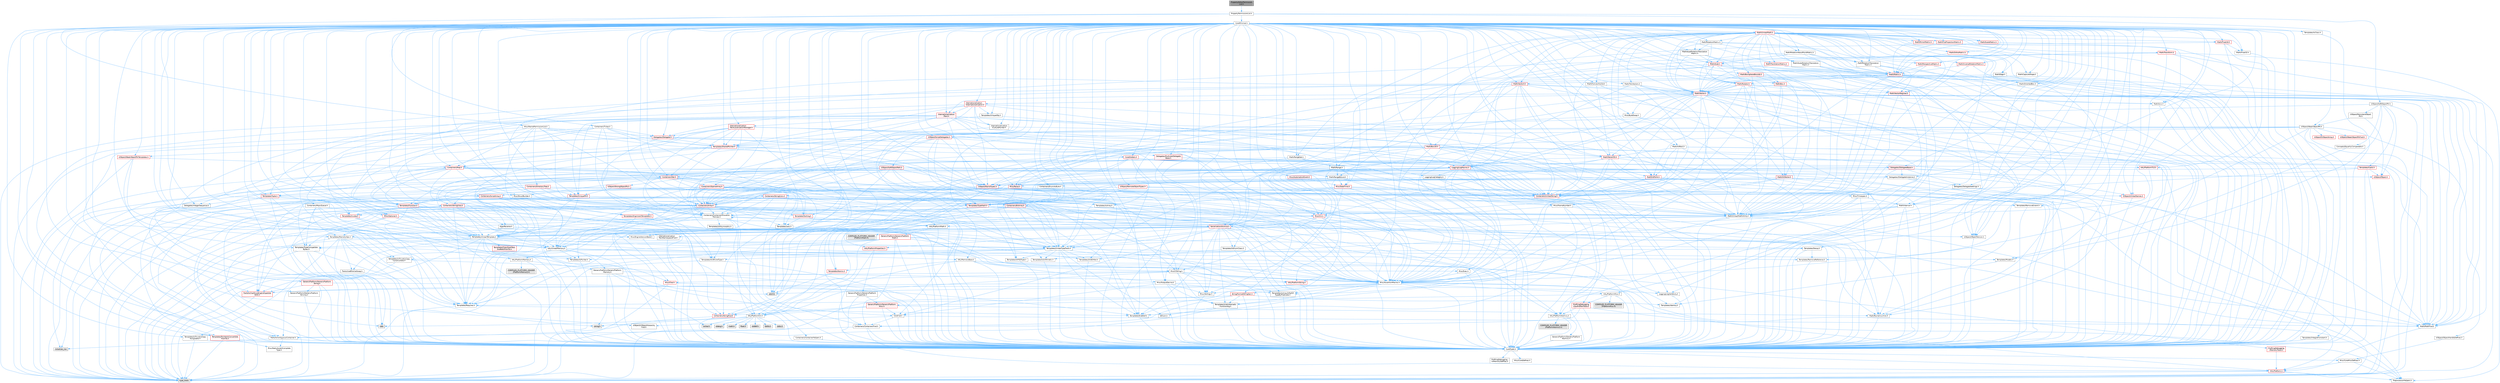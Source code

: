 digraph "PropertyEditorPermissionList.h"
{
 // INTERACTIVE_SVG=YES
 // LATEX_PDF_SIZE
  bgcolor="transparent";
  edge [fontname=Helvetica,fontsize=10,labelfontname=Helvetica,labelfontsize=10];
  node [fontname=Helvetica,fontsize=10,shape=box,height=0.2,width=0.4];
  Node1 [id="Node000001",label="PropertyEditorPermission\lList.h",height=0.2,width=0.4,color="gray40", fillcolor="grey60", style="filled", fontcolor="black",tooltip=" "];
  Node1 -> Node2 [id="edge1_Node000001_Node000002",color="steelblue1",style="solid",tooltip=" "];
  Node2 [id="Node000002",label="PropertyPermissionList.h",height=0.2,width=0.4,color="grey40", fillcolor="white", style="filled",URL="$d8/d27/PropertyPermissionList_8h.html",tooltip=" "];
  Node2 -> Node3 [id="edge2_Node000002_Node000003",color="steelblue1",style="solid",tooltip=" "];
  Node3 [id="Node000003",label="CoreMinimal.h",height=0.2,width=0.4,color="grey40", fillcolor="white", style="filled",URL="$d7/d67/CoreMinimal_8h.html",tooltip=" "];
  Node3 -> Node4 [id="edge3_Node000003_Node000004",color="steelblue1",style="solid",tooltip=" "];
  Node4 [id="Node000004",label="CoreTypes.h",height=0.2,width=0.4,color="grey40", fillcolor="white", style="filled",URL="$dc/dec/CoreTypes_8h.html",tooltip=" "];
  Node4 -> Node5 [id="edge4_Node000004_Node000005",color="steelblue1",style="solid",tooltip=" "];
  Node5 [id="Node000005",label="HAL/Platform.h",height=0.2,width=0.4,color="red", fillcolor="#FFF0F0", style="filled",URL="$d9/dd0/Platform_8h.html",tooltip=" "];
  Node5 -> Node8 [id="edge5_Node000005_Node000008",color="steelblue1",style="solid",tooltip=" "];
  Node8 [id="Node000008",label="type_traits",height=0.2,width=0.4,color="grey60", fillcolor="#E0E0E0", style="filled",tooltip=" "];
  Node5 -> Node9 [id="edge6_Node000005_Node000009",color="steelblue1",style="solid",tooltip=" "];
  Node9 [id="Node000009",label="PreprocessorHelpers.h",height=0.2,width=0.4,color="grey40", fillcolor="white", style="filled",URL="$db/ddb/PreprocessorHelpers_8h.html",tooltip=" "];
  Node4 -> Node15 [id="edge7_Node000004_Node000015",color="steelblue1",style="solid",tooltip=" "];
  Node15 [id="Node000015",label="ProfilingDebugging\l/UMemoryDefines.h",height=0.2,width=0.4,color="grey40", fillcolor="white", style="filled",URL="$d2/da2/UMemoryDefines_8h.html",tooltip=" "];
  Node4 -> Node16 [id="edge8_Node000004_Node000016",color="steelblue1",style="solid",tooltip=" "];
  Node16 [id="Node000016",label="Misc/CoreMiscDefines.h",height=0.2,width=0.4,color="grey40", fillcolor="white", style="filled",URL="$da/d38/CoreMiscDefines_8h.html",tooltip=" "];
  Node16 -> Node5 [id="edge9_Node000016_Node000005",color="steelblue1",style="solid",tooltip=" "];
  Node16 -> Node9 [id="edge10_Node000016_Node000009",color="steelblue1",style="solid",tooltip=" "];
  Node4 -> Node17 [id="edge11_Node000004_Node000017",color="steelblue1",style="solid",tooltip=" "];
  Node17 [id="Node000017",label="Misc/CoreDefines.h",height=0.2,width=0.4,color="grey40", fillcolor="white", style="filled",URL="$d3/dd2/CoreDefines_8h.html",tooltip=" "];
  Node3 -> Node18 [id="edge12_Node000003_Node000018",color="steelblue1",style="solid",tooltip=" "];
  Node18 [id="Node000018",label="CoreFwd.h",height=0.2,width=0.4,color="grey40", fillcolor="white", style="filled",URL="$d1/d1e/CoreFwd_8h.html",tooltip=" "];
  Node18 -> Node4 [id="edge13_Node000018_Node000004",color="steelblue1",style="solid",tooltip=" "];
  Node18 -> Node19 [id="edge14_Node000018_Node000019",color="steelblue1",style="solid",tooltip=" "];
  Node19 [id="Node000019",label="Containers/ContainersFwd.h",height=0.2,width=0.4,color="grey40", fillcolor="white", style="filled",URL="$d4/d0a/ContainersFwd_8h.html",tooltip=" "];
  Node19 -> Node5 [id="edge15_Node000019_Node000005",color="steelblue1",style="solid",tooltip=" "];
  Node19 -> Node4 [id="edge16_Node000019_Node000004",color="steelblue1",style="solid",tooltip=" "];
  Node19 -> Node20 [id="edge17_Node000019_Node000020",color="steelblue1",style="solid",tooltip=" "];
  Node20 [id="Node000020",label="Traits/IsContiguousContainer.h",height=0.2,width=0.4,color="grey40", fillcolor="white", style="filled",URL="$d5/d3c/IsContiguousContainer_8h.html",tooltip=" "];
  Node20 -> Node4 [id="edge18_Node000020_Node000004",color="steelblue1",style="solid",tooltip=" "];
  Node20 -> Node21 [id="edge19_Node000020_Node000021",color="steelblue1",style="solid",tooltip=" "];
  Node21 [id="Node000021",label="Misc/StaticAssertComplete\lType.h",height=0.2,width=0.4,color="grey40", fillcolor="white", style="filled",URL="$d5/d4e/StaticAssertCompleteType_8h.html",tooltip=" "];
  Node20 -> Node22 [id="edge20_Node000020_Node000022",color="steelblue1",style="solid",tooltip=" "];
  Node22 [id="Node000022",label="initializer_list",height=0.2,width=0.4,color="grey60", fillcolor="#E0E0E0", style="filled",tooltip=" "];
  Node18 -> Node23 [id="edge21_Node000018_Node000023",color="steelblue1",style="solid",tooltip=" "];
  Node23 [id="Node000023",label="Math/MathFwd.h",height=0.2,width=0.4,color="grey40", fillcolor="white", style="filled",URL="$d2/d10/MathFwd_8h.html",tooltip=" "];
  Node23 -> Node5 [id="edge22_Node000023_Node000005",color="steelblue1",style="solid",tooltip=" "];
  Node18 -> Node24 [id="edge23_Node000018_Node000024",color="steelblue1",style="solid",tooltip=" "];
  Node24 [id="Node000024",label="UObject/UObjectHierarchy\lFwd.h",height=0.2,width=0.4,color="grey40", fillcolor="white", style="filled",URL="$d3/d13/UObjectHierarchyFwd_8h.html",tooltip=" "];
  Node3 -> Node24 [id="edge24_Node000003_Node000024",color="steelblue1",style="solid",tooltip=" "];
  Node3 -> Node19 [id="edge25_Node000003_Node000019",color="steelblue1",style="solid",tooltip=" "];
  Node3 -> Node25 [id="edge26_Node000003_Node000025",color="steelblue1",style="solid",tooltip=" "];
  Node25 [id="Node000025",label="Misc/VarArgs.h",height=0.2,width=0.4,color="grey40", fillcolor="white", style="filled",URL="$d5/d6f/VarArgs_8h.html",tooltip=" "];
  Node25 -> Node4 [id="edge27_Node000025_Node000004",color="steelblue1",style="solid",tooltip=" "];
  Node3 -> Node26 [id="edge28_Node000003_Node000026",color="steelblue1",style="solid",tooltip=" "];
  Node26 [id="Node000026",label="Logging/LogVerbosity.h",height=0.2,width=0.4,color="grey40", fillcolor="white", style="filled",URL="$d2/d8f/LogVerbosity_8h.html",tooltip=" "];
  Node26 -> Node4 [id="edge29_Node000026_Node000004",color="steelblue1",style="solid",tooltip=" "];
  Node3 -> Node27 [id="edge30_Node000003_Node000027",color="steelblue1",style="solid",tooltip=" "];
  Node27 [id="Node000027",label="Misc/OutputDevice.h",height=0.2,width=0.4,color="grey40", fillcolor="white", style="filled",URL="$d7/d32/OutputDevice_8h.html",tooltip=" "];
  Node27 -> Node18 [id="edge31_Node000027_Node000018",color="steelblue1",style="solid",tooltip=" "];
  Node27 -> Node4 [id="edge32_Node000027_Node000004",color="steelblue1",style="solid",tooltip=" "];
  Node27 -> Node26 [id="edge33_Node000027_Node000026",color="steelblue1",style="solid",tooltip=" "];
  Node27 -> Node25 [id="edge34_Node000027_Node000025",color="steelblue1",style="solid",tooltip=" "];
  Node27 -> Node28 [id="edge35_Node000027_Node000028",color="steelblue1",style="solid",tooltip=" "];
  Node28 [id="Node000028",label="Templates/IsArrayOrRefOf\lTypeByPredicate.h",height=0.2,width=0.4,color="grey40", fillcolor="white", style="filled",URL="$d6/da1/IsArrayOrRefOfTypeByPredicate_8h.html",tooltip=" "];
  Node28 -> Node4 [id="edge36_Node000028_Node000004",color="steelblue1",style="solid",tooltip=" "];
  Node27 -> Node29 [id="edge37_Node000027_Node000029",color="steelblue1",style="solid",tooltip=" "];
  Node29 [id="Node000029",label="Templates/IsValidVariadic\lFunctionArg.h",height=0.2,width=0.4,color="grey40", fillcolor="white", style="filled",URL="$d0/dc8/IsValidVariadicFunctionArg_8h.html",tooltip=" "];
  Node29 -> Node4 [id="edge38_Node000029_Node000004",color="steelblue1",style="solid",tooltip=" "];
  Node29 -> Node30 [id="edge39_Node000029_Node000030",color="steelblue1",style="solid",tooltip=" "];
  Node30 [id="Node000030",label="IsEnum.h",height=0.2,width=0.4,color="grey40", fillcolor="white", style="filled",URL="$d4/de5/IsEnum_8h.html",tooltip=" "];
  Node29 -> Node8 [id="edge40_Node000029_Node000008",color="steelblue1",style="solid",tooltip=" "];
  Node27 -> Node31 [id="edge41_Node000027_Node000031",color="steelblue1",style="solid",tooltip=" "];
  Node31 [id="Node000031",label="Traits/IsCharEncodingCompatible\lWith.h",height=0.2,width=0.4,color="red", fillcolor="#FFF0F0", style="filled",URL="$df/dd1/IsCharEncodingCompatibleWith_8h.html",tooltip=" "];
  Node31 -> Node8 [id="edge42_Node000031_Node000008",color="steelblue1",style="solid",tooltip=" "];
  Node3 -> Node33 [id="edge43_Node000003_Node000033",color="steelblue1",style="solid",tooltip=" "];
  Node33 [id="Node000033",label="HAL/PlatformCrt.h",height=0.2,width=0.4,color="grey40", fillcolor="white", style="filled",URL="$d8/d75/PlatformCrt_8h.html",tooltip=" "];
  Node33 -> Node34 [id="edge44_Node000033_Node000034",color="steelblue1",style="solid",tooltip=" "];
  Node34 [id="Node000034",label="new",height=0.2,width=0.4,color="grey60", fillcolor="#E0E0E0", style="filled",tooltip=" "];
  Node33 -> Node35 [id="edge45_Node000033_Node000035",color="steelblue1",style="solid",tooltip=" "];
  Node35 [id="Node000035",label="wchar.h",height=0.2,width=0.4,color="grey60", fillcolor="#E0E0E0", style="filled",tooltip=" "];
  Node33 -> Node36 [id="edge46_Node000033_Node000036",color="steelblue1",style="solid",tooltip=" "];
  Node36 [id="Node000036",label="stddef.h",height=0.2,width=0.4,color="grey60", fillcolor="#E0E0E0", style="filled",tooltip=" "];
  Node33 -> Node37 [id="edge47_Node000033_Node000037",color="steelblue1",style="solid",tooltip=" "];
  Node37 [id="Node000037",label="stdlib.h",height=0.2,width=0.4,color="grey60", fillcolor="#E0E0E0", style="filled",tooltip=" "];
  Node33 -> Node38 [id="edge48_Node000033_Node000038",color="steelblue1",style="solid",tooltip=" "];
  Node38 [id="Node000038",label="stdio.h",height=0.2,width=0.4,color="grey60", fillcolor="#E0E0E0", style="filled",tooltip=" "];
  Node33 -> Node39 [id="edge49_Node000033_Node000039",color="steelblue1",style="solid",tooltip=" "];
  Node39 [id="Node000039",label="stdarg.h",height=0.2,width=0.4,color="grey60", fillcolor="#E0E0E0", style="filled",tooltip=" "];
  Node33 -> Node40 [id="edge50_Node000033_Node000040",color="steelblue1",style="solid",tooltip=" "];
  Node40 [id="Node000040",label="math.h",height=0.2,width=0.4,color="grey60", fillcolor="#E0E0E0", style="filled",tooltip=" "];
  Node33 -> Node41 [id="edge51_Node000033_Node000041",color="steelblue1",style="solid",tooltip=" "];
  Node41 [id="Node000041",label="float.h",height=0.2,width=0.4,color="grey60", fillcolor="#E0E0E0", style="filled",tooltip=" "];
  Node33 -> Node42 [id="edge52_Node000033_Node000042",color="steelblue1",style="solid",tooltip=" "];
  Node42 [id="Node000042",label="string.h",height=0.2,width=0.4,color="grey60", fillcolor="#E0E0E0", style="filled",tooltip=" "];
  Node3 -> Node43 [id="edge53_Node000003_Node000043",color="steelblue1",style="solid",tooltip=" "];
  Node43 [id="Node000043",label="HAL/PlatformMisc.h",height=0.2,width=0.4,color="grey40", fillcolor="white", style="filled",URL="$d0/df5/PlatformMisc_8h.html",tooltip=" "];
  Node43 -> Node4 [id="edge54_Node000043_Node000004",color="steelblue1",style="solid",tooltip=" "];
  Node43 -> Node44 [id="edge55_Node000043_Node000044",color="steelblue1",style="solid",tooltip=" "];
  Node44 [id="Node000044",label="GenericPlatform/GenericPlatform\lMisc.h",height=0.2,width=0.4,color="red", fillcolor="#FFF0F0", style="filled",URL="$db/d9a/GenericPlatformMisc_8h.html",tooltip=" "];
  Node44 -> Node45 [id="edge56_Node000044_Node000045",color="steelblue1",style="solid",tooltip=" "];
  Node45 [id="Node000045",label="Containers/StringFwd.h",height=0.2,width=0.4,color="red", fillcolor="#FFF0F0", style="filled",URL="$df/d37/StringFwd_8h.html",tooltip=" "];
  Node45 -> Node4 [id="edge57_Node000045_Node000004",color="steelblue1",style="solid",tooltip=" "];
  Node45 -> Node20 [id="edge58_Node000045_Node000020",color="steelblue1",style="solid",tooltip=" "];
  Node44 -> Node18 [id="edge59_Node000044_Node000018",color="steelblue1",style="solid",tooltip=" "];
  Node44 -> Node4 [id="edge60_Node000044_Node000004",color="steelblue1",style="solid",tooltip=" "];
  Node44 -> Node33 [id="edge61_Node000044_Node000033",color="steelblue1",style="solid",tooltip=" "];
  Node44 -> Node48 [id="edge62_Node000044_Node000048",color="steelblue1",style="solid",tooltip=" "];
  Node48 [id="Node000048",label="Math/NumericLimits.h",height=0.2,width=0.4,color="grey40", fillcolor="white", style="filled",URL="$df/d1b/NumericLimits_8h.html",tooltip=" "];
  Node48 -> Node4 [id="edge63_Node000048_Node000004",color="steelblue1",style="solid",tooltip=" "];
  Node43 -> Node53 [id="edge64_Node000043_Node000053",color="steelblue1",style="solid",tooltip=" "];
  Node53 [id="Node000053",label="COMPILED_PLATFORM_HEADER\l(PlatformMisc.h)",height=0.2,width=0.4,color="grey60", fillcolor="#E0E0E0", style="filled",tooltip=" "];
  Node43 -> Node54 [id="edge65_Node000043_Node000054",color="steelblue1",style="solid",tooltip=" "];
  Node54 [id="Node000054",label="ProfilingDebugging\l/CpuProfilerTrace.h",height=0.2,width=0.4,color="red", fillcolor="#FFF0F0", style="filled",URL="$da/dcb/CpuProfilerTrace_8h.html",tooltip=" "];
  Node54 -> Node4 [id="edge66_Node000054_Node000004",color="steelblue1",style="solid",tooltip=" "];
  Node54 -> Node19 [id="edge67_Node000054_Node000019",color="steelblue1",style="solid",tooltip=" "];
  Node54 -> Node55 [id="edge68_Node000054_Node000055",color="steelblue1",style="solid",tooltip=" "];
  Node55 [id="Node000055",label="HAL/PlatformAtomics.h",height=0.2,width=0.4,color="grey40", fillcolor="white", style="filled",URL="$d3/d36/PlatformAtomics_8h.html",tooltip=" "];
  Node55 -> Node4 [id="edge69_Node000055_Node000004",color="steelblue1",style="solid",tooltip=" "];
  Node55 -> Node56 [id="edge70_Node000055_Node000056",color="steelblue1",style="solid",tooltip=" "];
  Node56 [id="Node000056",label="GenericPlatform/GenericPlatform\lAtomics.h",height=0.2,width=0.4,color="grey40", fillcolor="white", style="filled",URL="$da/d72/GenericPlatformAtomics_8h.html",tooltip=" "];
  Node56 -> Node4 [id="edge71_Node000056_Node000004",color="steelblue1",style="solid",tooltip=" "];
  Node55 -> Node57 [id="edge72_Node000055_Node000057",color="steelblue1",style="solid",tooltip=" "];
  Node57 [id="Node000057",label="COMPILED_PLATFORM_HEADER\l(PlatformAtomics.h)",height=0.2,width=0.4,color="grey60", fillcolor="#E0E0E0", style="filled",tooltip=" "];
  Node54 -> Node9 [id="edge73_Node000054_Node000009",color="steelblue1",style="solid",tooltip=" "];
  Node3 -> Node62 [id="edge74_Node000003_Node000062",color="steelblue1",style="solid",tooltip=" "];
  Node62 [id="Node000062",label="Misc/AssertionMacros.h",height=0.2,width=0.4,color="grey40", fillcolor="white", style="filled",URL="$d0/dfa/AssertionMacros_8h.html",tooltip=" "];
  Node62 -> Node4 [id="edge75_Node000062_Node000004",color="steelblue1",style="solid",tooltip=" "];
  Node62 -> Node5 [id="edge76_Node000062_Node000005",color="steelblue1",style="solid",tooltip=" "];
  Node62 -> Node43 [id="edge77_Node000062_Node000043",color="steelblue1",style="solid",tooltip=" "];
  Node62 -> Node9 [id="edge78_Node000062_Node000009",color="steelblue1",style="solid",tooltip=" "];
  Node62 -> Node63 [id="edge79_Node000062_Node000063",color="steelblue1",style="solid",tooltip=" "];
  Node63 [id="Node000063",label="Templates/EnableIf.h",height=0.2,width=0.4,color="grey40", fillcolor="white", style="filled",URL="$d7/d60/EnableIf_8h.html",tooltip=" "];
  Node63 -> Node4 [id="edge80_Node000063_Node000004",color="steelblue1",style="solid",tooltip=" "];
  Node62 -> Node28 [id="edge81_Node000062_Node000028",color="steelblue1",style="solid",tooltip=" "];
  Node62 -> Node29 [id="edge82_Node000062_Node000029",color="steelblue1",style="solid",tooltip=" "];
  Node62 -> Node31 [id="edge83_Node000062_Node000031",color="steelblue1",style="solid",tooltip=" "];
  Node62 -> Node25 [id="edge84_Node000062_Node000025",color="steelblue1",style="solid",tooltip=" "];
  Node62 -> Node64 [id="edge85_Node000062_Node000064",color="steelblue1",style="solid",tooltip=" "];
  Node64 [id="Node000064",label="String/FormatStringSan.h",height=0.2,width=0.4,color="red", fillcolor="#FFF0F0", style="filled",URL="$d3/d8b/FormatStringSan_8h.html",tooltip=" "];
  Node64 -> Node8 [id="edge86_Node000064_Node000008",color="steelblue1",style="solid",tooltip=" "];
  Node64 -> Node4 [id="edge87_Node000064_Node000004",color="steelblue1",style="solid",tooltip=" "];
  Node64 -> Node65 [id="edge88_Node000064_Node000065",color="steelblue1",style="solid",tooltip=" "];
  Node65 [id="Node000065",label="Templates/Requires.h",height=0.2,width=0.4,color="grey40", fillcolor="white", style="filled",URL="$dc/d96/Requires_8h.html",tooltip=" "];
  Node65 -> Node63 [id="edge89_Node000065_Node000063",color="steelblue1",style="solid",tooltip=" "];
  Node65 -> Node8 [id="edge90_Node000065_Node000008",color="steelblue1",style="solid",tooltip=" "];
  Node64 -> Node66 [id="edge91_Node000064_Node000066",color="steelblue1",style="solid",tooltip=" "];
  Node66 [id="Node000066",label="Templates/Identity.h",height=0.2,width=0.4,color="grey40", fillcolor="white", style="filled",URL="$d0/dd5/Identity_8h.html",tooltip=" "];
  Node64 -> Node29 [id="edge92_Node000064_Node000029",color="steelblue1",style="solid",tooltip=" "];
  Node64 -> Node19 [id="edge93_Node000064_Node000019",color="steelblue1",style="solid",tooltip=" "];
  Node62 -> Node70 [id="edge94_Node000062_Node000070",color="steelblue1",style="solid",tooltip=" "];
  Node70 [id="Node000070",label="atomic",height=0.2,width=0.4,color="grey60", fillcolor="#E0E0E0", style="filled",tooltip=" "];
  Node3 -> Node71 [id="edge95_Node000003_Node000071",color="steelblue1",style="solid",tooltip=" "];
  Node71 [id="Node000071",label="Templates/IsPointer.h",height=0.2,width=0.4,color="grey40", fillcolor="white", style="filled",URL="$d7/d05/IsPointer_8h.html",tooltip=" "];
  Node71 -> Node4 [id="edge96_Node000071_Node000004",color="steelblue1",style="solid",tooltip=" "];
  Node3 -> Node72 [id="edge97_Node000003_Node000072",color="steelblue1",style="solid",tooltip=" "];
  Node72 [id="Node000072",label="HAL/PlatformMemory.h",height=0.2,width=0.4,color="grey40", fillcolor="white", style="filled",URL="$de/d68/PlatformMemory_8h.html",tooltip=" "];
  Node72 -> Node4 [id="edge98_Node000072_Node000004",color="steelblue1",style="solid",tooltip=" "];
  Node72 -> Node73 [id="edge99_Node000072_Node000073",color="steelblue1",style="solid",tooltip=" "];
  Node73 [id="Node000073",label="GenericPlatform/GenericPlatform\lMemory.h",height=0.2,width=0.4,color="grey40", fillcolor="white", style="filled",URL="$dd/d22/GenericPlatformMemory_8h.html",tooltip=" "];
  Node73 -> Node18 [id="edge100_Node000073_Node000018",color="steelblue1",style="solid",tooltip=" "];
  Node73 -> Node4 [id="edge101_Node000073_Node000004",color="steelblue1",style="solid",tooltip=" "];
  Node73 -> Node74 [id="edge102_Node000073_Node000074",color="steelblue1",style="solid",tooltip=" "];
  Node74 [id="Node000074",label="HAL/PlatformString.h",height=0.2,width=0.4,color="red", fillcolor="#FFF0F0", style="filled",URL="$db/db5/PlatformString_8h.html",tooltip=" "];
  Node74 -> Node4 [id="edge103_Node000074_Node000004",color="steelblue1",style="solid",tooltip=" "];
  Node73 -> Node42 [id="edge104_Node000073_Node000042",color="steelblue1",style="solid",tooltip=" "];
  Node73 -> Node35 [id="edge105_Node000073_Node000035",color="steelblue1",style="solid",tooltip=" "];
  Node72 -> Node76 [id="edge106_Node000072_Node000076",color="steelblue1",style="solid",tooltip=" "];
  Node76 [id="Node000076",label="COMPILED_PLATFORM_HEADER\l(PlatformMemory.h)",height=0.2,width=0.4,color="grey60", fillcolor="#E0E0E0", style="filled",tooltip=" "];
  Node3 -> Node55 [id="edge107_Node000003_Node000055",color="steelblue1",style="solid",tooltip=" "];
  Node3 -> Node77 [id="edge108_Node000003_Node000077",color="steelblue1",style="solid",tooltip=" "];
  Node77 [id="Node000077",label="Misc/Exec.h",height=0.2,width=0.4,color="grey40", fillcolor="white", style="filled",URL="$de/ddb/Exec_8h.html",tooltip=" "];
  Node77 -> Node4 [id="edge109_Node000077_Node000004",color="steelblue1",style="solid",tooltip=" "];
  Node77 -> Node62 [id="edge110_Node000077_Node000062",color="steelblue1",style="solid",tooltip=" "];
  Node3 -> Node78 [id="edge111_Node000003_Node000078",color="steelblue1",style="solid",tooltip=" "];
  Node78 [id="Node000078",label="HAL/MemoryBase.h",height=0.2,width=0.4,color="grey40", fillcolor="white", style="filled",URL="$d6/d9f/MemoryBase_8h.html",tooltip=" "];
  Node78 -> Node4 [id="edge112_Node000078_Node000004",color="steelblue1",style="solid",tooltip=" "];
  Node78 -> Node55 [id="edge113_Node000078_Node000055",color="steelblue1",style="solid",tooltip=" "];
  Node78 -> Node33 [id="edge114_Node000078_Node000033",color="steelblue1",style="solid",tooltip=" "];
  Node78 -> Node77 [id="edge115_Node000078_Node000077",color="steelblue1",style="solid",tooltip=" "];
  Node78 -> Node27 [id="edge116_Node000078_Node000027",color="steelblue1",style="solid",tooltip=" "];
  Node78 -> Node79 [id="edge117_Node000078_Node000079",color="steelblue1",style="solid",tooltip=" "];
  Node79 [id="Node000079",label="Templates/Atomic.h",height=0.2,width=0.4,color="red", fillcolor="#FFF0F0", style="filled",URL="$d3/d91/Atomic_8h.html",tooltip=" "];
  Node79 -> Node70 [id="edge118_Node000079_Node000070",color="steelblue1",style="solid",tooltip=" "];
  Node3 -> Node88 [id="edge119_Node000003_Node000088",color="steelblue1",style="solid",tooltip=" "];
  Node88 [id="Node000088",label="HAL/UnrealMemory.h",height=0.2,width=0.4,color="grey40", fillcolor="white", style="filled",URL="$d9/d96/UnrealMemory_8h.html",tooltip=" "];
  Node88 -> Node4 [id="edge120_Node000088_Node000004",color="steelblue1",style="solid",tooltip=" "];
  Node88 -> Node73 [id="edge121_Node000088_Node000073",color="steelblue1",style="solid",tooltip=" "];
  Node88 -> Node78 [id="edge122_Node000088_Node000078",color="steelblue1",style="solid",tooltip=" "];
  Node88 -> Node72 [id="edge123_Node000088_Node000072",color="steelblue1",style="solid",tooltip=" "];
  Node88 -> Node89 [id="edge124_Node000088_Node000089",color="steelblue1",style="solid",tooltip=" "];
  Node89 [id="Node000089",label="ProfilingDebugging\l/MemoryTrace.h",height=0.2,width=0.4,color="red", fillcolor="#FFF0F0", style="filled",URL="$da/dd7/MemoryTrace_8h.html",tooltip=" "];
  Node89 -> Node5 [id="edge125_Node000089_Node000005",color="steelblue1",style="solid",tooltip=" "];
  Node88 -> Node71 [id="edge126_Node000088_Node000071",color="steelblue1",style="solid",tooltip=" "];
  Node3 -> Node90 [id="edge127_Node000003_Node000090",color="steelblue1",style="solid",tooltip=" "];
  Node90 [id="Node000090",label="Templates/IsArithmetic.h",height=0.2,width=0.4,color="grey40", fillcolor="white", style="filled",URL="$d2/d5d/IsArithmetic_8h.html",tooltip=" "];
  Node90 -> Node4 [id="edge128_Node000090_Node000004",color="steelblue1",style="solid",tooltip=" "];
  Node3 -> Node84 [id="edge129_Node000003_Node000084",color="steelblue1",style="solid",tooltip=" "];
  Node84 [id="Node000084",label="Templates/AndOrNot.h",height=0.2,width=0.4,color="grey40", fillcolor="white", style="filled",URL="$db/d0a/AndOrNot_8h.html",tooltip=" "];
  Node84 -> Node4 [id="edge130_Node000084_Node000004",color="steelblue1",style="solid",tooltip=" "];
  Node3 -> Node91 [id="edge131_Node000003_Node000091",color="steelblue1",style="solid",tooltip=" "];
  Node91 [id="Node000091",label="Templates/IsPODType.h",height=0.2,width=0.4,color="grey40", fillcolor="white", style="filled",URL="$d7/db1/IsPODType_8h.html",tooltip=" "];
  Node91 -> Node4 [id="edge132_Node000091_Node000004",color="steelblue1",style="solid",tooltip=" "];
  Node3 -> Node92 [id="edge133_Node000003_Node000092",color="steelblue1",style="solid",tooltip=" "];
  Node92 [id="Node000092",label="Templates/IsUECoreType.h",height=0.2,width=0.4,color="grey40", fillcolor="white", style="filled",URL="$d1/db8/IsUECoreType_8h.html",tooltip=" "];
  Node92 -> Node4 [id="edge134_Node000092_Node000004",color="steelblue1",style="solid",tooltip=" "];
  Node92 -> Node8 [id="edge135_Node000092_Node000008",color="steelblue1",style="solid",tooltip=" "];
  Node3 -> Node85 [id="edge136_Node000003_Node000085",color="steelblue1",style="solid",tooltip=" "];
  Node85 [id="Node000085",label="Templates/IsTriviallyCopy\lConstructible.h",height=0.2,width=0.4,color="grey40", fillcolor="white", style="filled",URL="$d3/d78/IsTriviallyCopyConstructible_8h.html",tooltip=" "];
  Node85 -> Node4 [id="edge137_Node000085_Node000004",color="steelblue1",style="solid",tooltip=" "];
  Node85 -> Node8 [id="edge138_Node000085_Node000008",color="steelblue1",style="solid",tooltip=" "];
  Node3 -> Node93 [id="edge139_Node000003_Node000093",color="steelblue1",style="solid",tooltip=" "];
  Node93 [id="Node000093",label="Templates/UnrealTypeTraits.h",height=0.2,width=0.4,color="grey40", fillcolor="white", style="filled",URL="$d2/d2d/UnrealTypeTraits_8h.html",tooltip=" "];
  Node93 -> Node4 [id="edge140_Node000093_Node000004",color="steelblue1",style="solid",tooltip=" "];
  Node93 -> Node71 [id="edge141_Node000093_Node000071",color="steelblue1",style="solid",tooltip=" "];
  Node93 -> Node62 [id="edge142_Node000093_Node000062",color="steelblue1",style="solid",tooltip=" "];
  Node93 -> Node84 [id="edge143_Node000093_Node000084",color="steelblue1",style="solid",tooltip=" "];
  Node93 -> Node63 [id="edge144_Node000093_Node000063",color="steelblue1",style="solid",tooltip=" "];
  Node93 -> Node90 [id="edge145_Node000093_Node000090",color="steelblue1",style="solid",tooltip=" "];
  Node93 -> Node30 [id="edge146_Node000093_Node000030",color="steelblue1",style="solid",tooltip=" "];
  Node93 -> Node94 [id="edge147_Node000093_Node000094",color="steelblue1",style="solid",tooltip=" "];
  Node94 [id="Node000094",label="Templates/Models.h",height=0.2,width=0.4,color="grey40", fillcolor="white", style="filled",URL="$d3/d0c/Models_8h.html",tooltip=" "];
  Node94 -> Node66 [id="edge148_Node000094_Node000066",color="steelblue1",style="solid",tooltip=" "];
  Node93 -> Node91 [id="edge149_Node000093_Node000091",color="steelblue1",style="solid",tooltip=" "];
  Node93 -> Node92 [id="edge150_Node000093_Node000092",color="steelblue1",style="solid",tooltip=" "];
  Node93 -> Node85 [id="edge151_Node000093_Node000085",color="steelblue1",style="solid",tooltip=" "];
  Node3 -> Node63 [id="edge152_Node000003_Node000063",color="steelblue1",style="solid",tooltip=" "];
  Node3 -> Node95 [id="edge153_Node000003_Node000095",color="steelblue1",style="solid",tooltip=" "];
  Node95 [id="Node000095",label="Templates/RemoveReference.h",height=0.2,width=0.4,color="grey40", fillcolor="white", style="filled",URL="$da/dbe/RemoveReference_8h.html",tooltip=" "];
  Node95 -> Node4 [id="edge154_Node000095_Node000004",color="steelblue1",style="solid",tooltip=" "];
  Node3 -> Node96 [id="edge155_Node000003_Node000096",color="steelblue1",style="solid",tooltip=" "];
  Node96 [id="Node000096",label="Templates/IntegralConstant.h",height=0.2,width=0.4,color="grey40", fillcolor="white", style="filled",URL="$db/d1b/IntegralConstant_8h.html",tooltip=" "];
  Node96 -> Node4 [id="edge156_Node000096_Node000004",color="steelblue1",style="solid",tooltip=" "];
  Node3 -> Node97 [id="edge157_Node000003_Node000097",color="steelblue1",style="solid",tooltip=" "];
  Node97 [id="Node000097",label="Templates/IsClass.h",height=0.2,width=0.4,color="grey40", fillcolor="white", style="filled",URL="$db/dcb/IsClass_8h.html",tooltip=" "];
  Node97 -> Node4 [id="edge158_Node000097_Node000004",color="steelblue1",style="solid",tooltip=" "];
  Node3 -> Node98 [id="edge159_Node000003_Node000098",color="steelblue1",style="solid",tooltip=" "];
  Node98 [id="Node000098",label="Templates/TypeCompatible\lBytes.h",height=0.2,width=0.4,color="grey40", fillcolor="white", style="filled",URL="$df/d0a/TypeCompatibleBytes_8h.html",tooltip=" "];
  Node98 -> Node4 [id="edge160_Node000098_Node000004",color="steelblue1",style="solid",tooltip=" "];
  Node98 -> Node42 [id="edge161_Node000098_Node000042",color="steelblue1",style="solid",tooltip=" "];
  Node98 -> Node34 [id="edge162_Node000098_Node000034",color="steelblue1",style="solid",tooltip=" "];
  Node98 -> Node8 [id="edge163_Node000098_Node000008",color="steelblue1",style="solid",tooltip=" "];
  Node3 -> Node20 [id="edge164_Node000003_Node000020",color="steelblue1",style="solid",tooltip=" "];
  Node3 -> Node99 [id="edge165_Node000003_Node000099",color="steelblue1",style="solid",tooltip=" "];
  Node99 [id="Node000099",label="Templates/UnrealTemplate.h",height=0.2,width=0.4,color="grey40", fillcolor="white", style="filled",URL="$d4/d24/UnrealTemplate_8h.html",tooltip=" "];
  Node99 -> Node4 [id="edge166_Node000099_Node000004",color="steelblue1",style="solid",tooltip=" "];
  Node99 -> Node71 [id="edge167_Node000099_Node000071",color="steelblue1",style="solid",tooltip=" "];
  Node99 -> Node88 [id="edge168_Node000099_Node000088",color="steelblue1",style="solid",tooltip=" "];
  Node99 -> Node100 [id="edge169_Node000099_Node000100",color="steelblue1",style="solid",tooltip=" "];
  Node100 [id="Node000100",label="Templates/CopyQualifiers\lAndRefsFromTo.h",height=0.2,width=0.4,color="red", fillcolor="#FFF0F0", style="filled",URL="$d3/db3/CopyQualifiersAndRefsFromTo_8h.html",tooltip=" "];
  Node99 -> Node93 [id="edge170_Node000099_Node000093",color="steelblue1",style="solid",tooltip=" "];
  Node99 -> Node95 [id="edge171_Node000099_Node000095",color="steelblue1",style="solid",tooltip=" "];
  Node99 -> Node65 [id="edge172_Node000099_Node000065",color="steelblue1",style="solid",tooltip=" "];
  Node99 -> Node98 [id="edge173_Node000099_Node000098",color="steelblue1",style="solid",tooltip=" "];
  Node99 -> Node66 [id="edge174_Node000099_Node000066",color="steelblue1",style="solid",tooltip=" "];
  Node99 -> Node20 [id="edge175_Node000099_Node000020",color="steelblue1",style="solid",tooltip=" "];
  Node99 -> Node102 [id="edge176_Node000099_Node000102",color="steelblue1",style="solid",tooltip=" "];
  Node102 [id="Node000102",label="Traits/UseBitwiseSwap.h",height=0.2,width=0.4,color="grey40", fillcolor="white", style="filled",URL="$db/df3/UseBitwiseSwap_8h.html",tooltip=" "];
  Node102 -> Node4 [id="edge177_Node000102_Node000004",color="steelblue1",style="solid",tooltip=" "];
  Node102 -> Node8 [id="edge178_Node000102_Node000008",color="steelblue1",style="solid",tooltip=" "];
  Node99 -> Node8 [id="edge179_Node000099_Node000008",color="steelblue1",style="solid",tooltip=" "];
  Node3 -> Node48 [id="edge180_Node000003_Node000048",color="steelblue1",style="solid",tooltip=" "];
  Node3 -> Node103 [id="edge181_Node000003_Node000103",color="steelblue1",style="solid",tooltip=" "];
  Node103 [id="Node000103",label="HAL/PlatformMath.h",height=0.2,width=0.4,color="grey40", fillcolor="white", style="filled",URL="$dc/d53/PlatformMath_8h.html",tooltip=" "];
  Node103 -> Node4 [id="edge182_Node000103_Node000004",color="steelblue1",style="solid",tooltip=" "];
  Node103 -> Node104 [id="edge183_Node000103_Node000104",color="steelblue1",style="solid",tooltip=" "];
  Node104 [id="Node000104",label="GenericPlatform/GenericPlatform\lMath.h",height=0.2,width=0.4,color="red", fillcolor="#FFF0F0", style="filled",URL="$d5/d79/GenericPlatformMath_8h.html",tooltip=" "];
  Node104 -> Node4 [id="edge184_Node000104_Node000004",color="steelblue1",style="solid",tooltip=" "];
  Node104 -> Node19 [id="edge185_Node000104_Node000019",color="steelblue1",style="solid",tooltip=" "];
  Node104 -> Node33 [id="edge186_Node000104_Node000033",color="steelblue1",style="solid",tooltip=" "];
  Node104 -> Node84 [id="edge187_Node000104_Node000084",color="steelblue1",style="solid",tooltip=" "];
  Node104 -> Node105 [id="edge188_Node000104_Node000105",color="steelblue1",style="solid",tooltip=" "];
  Node105 [id="Node000105",label="Templates/Decay.h",height=0.2,width=0.4,color="grey40", fillcolor="white", style="filled",URL="$dd/d0f/Decay_8h.html",tooltip=" "];
  Node105 -> Node4 [id="edge189_Node000105_Node000004",color="steelblue1",style="solid",tooltip=" "];
  Node105 -> Node95 [id="edge190_Node000105_Node000095",color="steelblue1",style="solid",tooltip=" "];
  Node105 -> Node8 [id="edge191_Node000105_Node000008",color="steelblue1",style="solid",tooltip=" "];
  Node104 -> Node93 [id="edge192_Node000104_Node000093",color="steelblue1",style="solid",tooltip=" "];
  Node104 -> Node65 [id="edge193_Node000104_Node000065",color="steelblue1",style="solid",tooltip=" "];
  Node104 -> Node98 [id="edge194_Node000104_Node000098",color="steelblue1",style="solid",tooltip=" "];
  Node104 -> Node8 [id="edge195_Node000104_Node000008",color="steelblue1",style="solid",tooltip=" "];
  Node103 -> Node110 [id="edge196_Node000103_Node000110",color="steelblue1",style="solid",tooltip=" "];
  Node110 [id="Node000110",label="COMPILED_PLATFORM_HEADER\l(PlatformMath.h)",height=0.2,width=0.4,color="grey60", fillcolor="#E0E0E0", style="filled",tooltip=" "];
  Node3 -> Node86 [id="edge197_Node000003_Node000086",color="steelblue1",style="solid",tooltip=" "];
  Node86 [id="Node000086",label="Templates/IsTriviallyCopy\lAssignable.h",height=0.2,width=0.4,color="grey40", fillcolor="white", style="filled",URL="$d2/df2/IsTriviallyCopyAssignable_8h.html",tooltip=" "];
  Node86 -> Node4 [id="edge198_Node000086_Node000004",color="steelblue1",style="solid",tooltip=" "];
  Node86 -> Node8 [id="edge199_Node000086_Node000008",color="steelblue1",style="solid",tooltip=" "];
  Node3 -> Node111 [id="edge200_Node000003_Node000111",color="steelblue1",style="solid",tooltip=" "];
  Node111 [id="Node000111",label="Templates/MemoryOps.h",height=0.2,width=0.4,color="grey40", fillcolor="white", style="filled",URL="$db/dea/MemoryOps_8h.html",tooltip=" "];
  Node111 -> Node4 [id="edge201_Node000111_Node000004",color="steelblue1",style="solid",tooltip=" "];
  Node111 -> Node88 [id="edge202_Node000111_Node000088",color="steelblue1",style="solid",tooltip=" "];
  Node111 -> Node86 [id="edge203_Node000111_Node000086",color="steelblue1",style="solid",tooltip=" "];
  Node111 -> Node85 [id="edge204_Node000111_Node000085",color="steelblue1",style="solid",tooltip=" "];
  Node111 -> Node65 [id="edge205_Node000111_Node000065",color="steelblue1",style="solid",tooltip=" "];
  Node111 -> Node93 [id="edge206_Node000111_Node000093",color="steelblue1",style="solid",tooltip=" "];
  Node111 -> Node102 [id="edge207_Node000111_Node000102",color="steelblue1",style="solid",tooltip=" "];
  Node111 -> Node34 [id="edge208_Node000111_Node000034",color="steelblue1",style="solid",tooltip=" "];
  Node111 -> Node8 [id="edge209_Node000111_Node000008",color="steelblue1",style="solid",tooltip=" "];
  Node3 -> Node112 [id="edge210_Node000003_Node000112",color="steelblue1",style="solid",tooltip=" "];
  Node112 [id="Node000112",label="Containers/ContainerAllocation\lPolicies.h",height=0.2,width=0.4,color="grey40", fillcolor="white", style="filled",URL="$d7/dff/ContainerAllocationPolicies_8h.html",tooltip=" "];
  Node112 -> Node4 [id="edge211_Node000112_Node000004",color="steelblue1",style="solid",tooltip=" "];
  Node112 -> Node113 [id="edge212_Node000112_Node000113",color="steelblue1",style="solid",tooltip=" "];
  Node113 [id="Node000113",label="Containers/ContainerHelpers.h",height=0.2,width=0.4,color="grey40", fillcolor="white", style="filled",URL="$d7/d33/ContainerHelpers_8h.html",tooltip=" "];
  Node113 -> Node4 [id="edge213_Node000113_Node000004",color="steelblue1",style="solid",tooltip=" "];
  Node112 -> Node112 [id="edge214_Node000112_Node000112",color="steelblue1",style="solid",tooltip=" "];
  Node112 -> Node103 [id="edge215_Node000112_Node000103",color="steelblue1",style="solid",tooltip=" "];
  Node112 -> Node88 [id="edge216_Node000112_Node000088",color="steelblue1",style="solid",tooltip=" "];
  Node112 -> Node48 [id="edge217_Node000112_Node000048",color="steelblue1",style="solid",tooltip=" "];
  Node112 -> Node62 [id="edge218_Node000112_Node000062",color="steelblue1",style="solid",tooltip=" "];
  Node112 -> Node114 [id="edge219_Node000112_Node000114",color="steelblue1",style="solid",tooltip=" "];
  Node114 [id="Node000114",label="Templates/IsPolymorphic.h",height=0.2,width=0.4,color="grey40", fillcolor="white", style="filled",URL="$dc/d20/IsPolymorphic_8h.html",tooltip=" "];
  Node112 -> Node111 [id="edge220_Node000112_Node000111",color="steelblue1",style="solid",tooltip=" "];
  Node112 -> Node98 [id="edge221_Node000112_Node000098",color="steelblue1",style="solid",tooltip=" "];
  Node112 -> Node8 [id="edge222_Node000112_Node000008",color="steelblue1",style="solid",tooltip=" "];
  Node3 -> Node115 [id="edge223_Node000003_Node000115",color="steelblue1",style="solid",tooltip=" "];
  Node115 [id="Node000115",label="Templates/IsEnumClass.h",height=0.2,width=0.4,color="grey40", fillcolor="white", style="filled",URL="$d7/d15/IsEnumClass_8h.html",tooltip=" "];
  Node115 -> Node4 [id="edge224_Node000115_Node000004",color="steelblue1",style="solid",tooltip=" "];
  Node115 -> Node84 [id="edge225_Node000115_Node000084",color="steelblue1",style="solid",tooltip=" "];
  Node3 -> Node116 [id="edge226_Node000003_Node000116",color="steelblue1",style="solid",tooltip=" "];
  Node116 [id="Node000116",label="HAL/PlatformProperties.h",height=0.2,width=0.4,color="red", fillcolor="#FFF0F0", style="filled",URL="$d9/db0/PlatformProperties_8h.html",tooltip=" "];
  Node116 -> Node4 [id="edge227_Node000116_Node000004",color="steelblue1",style="solid",tooltip=" "];
  Node116 -> Node117 [id="edge228_Node000116_Node000117",color="steelblue1",style="solid",tooltip=" "];
  Node117 [id="Node000117",label="GenericPlatform/GenericPlatform\lProperties.h",height=0.2,width=0.4,color="grey40", fillcolor="white", style="filled",URL="$d2/dcd/GenericPlatformProperties_8h.html",tooltip=" "];
  Node117 -> Node4 [id="edge229_Node000117_Node000004",color="steelblue1",style="solid",tooltip=" "];
  Node117 -> Node44 [id="edge230_Node000117_Node000044",color="steelblue1",style="solid",tooltip=" "];
  Node3 -> Node119 [id="edge231_Node000003_Node000119",color="steelblue1",style="solid",tooltip=" "];
  Node119 [id="Node000119",label="Misc/EngineVersionBase.h",height=0.2,width=0.4,color="grey40", fillcolor="white", style="filled",URL="$d5/d2b/EngineVersionBase_8h.html",tooltip=" "];
  Node119 -> Node4 [id="edge232_Node000119_Node000004",color="steelblue1",style="solid",tooltip=" "];
  Node3 -> Node120 [id="edge233_Node000003_Node000120",color="steelblue1",style="solid",tooltip=" "];
  Node120 [id="Node000120",label="Internationalization\l/TextNamespaceFwd.h",height=0.2,width=0.4,color="grey40", fillcolor="white", style="filled",URL="$d8/d97/TextNamespaceFwd_8h.html",tooltip=" "];
  Node120 -> Node4 [id="edge234_Node000120_Node000004",color="steelblue1",style="solid",tooltip=" "];
  Node3 -> Node121 [id="edge235_Node000003_Node000121",color="steelblue1",style="solid",tooltip=" "];
  Node121 [id="Node000121",label="Serialization/Archive.h",height=0.2,width=0.4,color="red", fillcolor="#FFF0F0", style="filled",URL="$d7/d3b/Archive_8h.html",tooltip=" "];
  Node121 -> Node18 [id="edge236_Node000121_Node000018",color="steelblue1",style="solid",tooltip=" "];
  Node121 -> Node4 [id="edge237_Node000121_Node000004",color="steelblue1",style="solid",tooltip=" "];
  Node121 -> Node116 [id="edge238_Node000121_Node000116",color="steelblue1",style="solid",tooltip=" "];
  Node121 -> Node120 [id="edge239_Node000121_Node000120",color="steelblue1",style="solid",tooltip=" "];
  Node121 -> Node23 [id="edge240_Node000121_Node000023",color="steelblue1",style="solid",tooltip=" "];
  Node121 -> Node62 [id="edge241_Node000121_Node000062",color="steelblue1",style="solid",tooltip=" "];
  Node121 -> Node119 [id="edge242_Node000121_Node000119",color="steelblue1",style="solid",tooltip=" "];
  Node121 -> Node25 [id="edge243_Node000121_Node000025",color="steelblue1",style="solid",tooltip=" "];
  Node121 -> Node63 [id="edge244_Node000121_Node000063",color="steelblue1",style="solid",tooltip=" "];
  Node121 -> Node28 [id="edge245_Node000121_Node000028",color="steelblue1",style="solid",tooltip=" "];
  Node121 -> Node115 [id="edge246_Node000121_Node000115",color="steelblue1",style="solid",tooltip=" "];
  Node121 -> Node29 [id="edge247_Node000121_Node000029",color="steelblue1",style="solid",tooltip=" "];
  Node121 -> Node99 [id="edge248_Node000121_Node000099",color="steelblue1",style="solid",tooltip=" "];
  Node121 -> Node31 [id="edge249_Node000121_Node000031",color="steelblue1",style="solid",tooltip=" "];
  Node121 -> Node124 [id="edge250_Node000121_Node000124",color="steelblue1",style="solid",tooltip=" "];
  Node124 [id="Node000124",label="UObject/ObjectVersion.h",height=0.2,width=0.4,color="grey40", fillcolor="white", style="filled",URL="$da/d63/ObjectVersion_8h.html",tooltip=" "];
  Node124 -> Node4 [id="edge251_Node000124_Node000004",color="steelblue1",style="solid",tooltip=" "];
  Node3 -> Node125 [id="edge252_Node000003_Node000125",color="steelblue1",style="solid",tooltip=" "];
  Node125 [id="Node000125",label="Templates/Less.h",height=0.2,width=0.4,color="grey40", fillcolor="white", style="filled",URL="$de/dc8/Less_8h.html",tooltip=" "];
  Node125 -> Node4 [id="edge253_Node000125_Node000004",color="steelblue1",style="solid",tooltip=" "];
  Node125 -> Node99 [id="edge254_Node000125_Node000099",color="steelblue1",style="solid",tooltip=" "];
  Node3 -> Node126 [id="edge255_Node000003_Node000126",color="steelblue1",style="solid",tooltip=" "];
  Node126 [id="Node000126",label="Templates/Sorting.h",height=0.2,width=0.4,color="red", fillcolor="#FFF0F0", style="filled",URL="$d3/d9e/Sorting_8h.html",tooltip=" "];
  Node126 -> Node4 [id="edge256_Node000126_Node000004",color="steelblue1",style="solid",tooltip=" "];
  Node126 -> Node103 [id="edge257_Node000126_Node000103",color="steelblue1",style="solid",tooltip=" "];
  Node126 -> Node125 [id="edge258_Node000126_Node000125",color="steelblue1",style="solid",tooltip=" "];
  Node3 -> Node137 [id="edge259_Node000003_Node000137",color="steelblue1",style="solid",tooltip=" "];
  Node137 [id="Node000137",label="Misc/Char.h",height=0.2,width=0.4,color="red", fillcolor="#FFF0F0", style="filled",URL="$d0/d58/Char_8h.html",tooltip=" "];
  Node137 -> Node4 [id="edge260_Node000137_Node000004",color="steelblue1",style="solid",tooltip=" "];
  Node137 -> Node8 [id="edge261_Node000137_Node000008",color="steelblue1",style="solid",tooltip=" "];
  Node3 -> Node140 [id="edge262_Node000003_Node000140",color="steelblue1",style="solid",tooltip=" "];
  Node140 [id="Node000140",label="GenericPlatform/GenericPlatform\lStricmp.h",height=0.2,width=0.4,color="grey40", fillcolor="white", style="filled",URL="$d2/d86/GenericPlatformStricmp_8h.html",tooltip=" "];
  Node140 -> Node4 [id="edge263_Node000140_Node000004",color="steelblue1",style="solid",tooltip=" "];
  Node3 -> Node141 [id="edge264_Node000003_Node000141",color="steelblue1",style="solid",tooltip=" "];
  Node141 [id="Node000141",label="GenericPlatform/GenericPlatform\lString.h",height=0.2,width=0.4,color="red", fillcolor="#FFF0F0", style="filled",URL="$dd/d20/GenericPlatformString_8h.html",tooltip=" "];
  Node141 -> Node4 [id="edge265_Node000141_Node000004",color="steelblue1",style="solid",tooltip=" "];
  Node141 -> Node140 [id="edge266_Node000141_Node000140",color="steelblue1",style="solid",tooltip=" "];
  Node141 -> Node63 [id="edge267_Node000141_Node000063",color="steelblue1",style="solid",tooltip=" "];
  Node141 -> Node31 [id="edge268_Node000141_Node000031",color="steelblue1",style="solid",tooltip=" "];
  Node141 -> Node8 [id="edge269_Node000141_Node000008",color="steelblue1",style="solid",tooltip=" "];
  Node3 -> Node74 [id="edge270_Node000003_Node000074",color="steelblue1",style="solid",tooltip=" "];
  Node3 -> Node144 [id="edge271_Node000003_Node000144",color="steelblue1",style="solid",tooltip=" "];
  Node144 [id="Node000144",label="Misc/CString.h",height=0.2,width=0.4,color="grey40", fillcolor="white", style="filled",URL="$d2/d49/CString_8h.html",tooltip=" "];
  Node144 -> Node4 [id="edge272_Node000144_Node000004",color="steelblue1",style="solid",tooltip=" "];
  Node144 -> Node33 [id="edge273_Node000144_Node000033",color="steelblue1",style="solid",tooltip=" "];
  Node144 -> Node74 [id="edge274_Node000144_Node000074",color="steelblue1",style="solid",tooltip=" "];
  Node144 -> Node62 [id="edge275_Node000144_Node000062",color="steelblue1",style="solid",tooltip=" "];
  Node144 -> Node137 [id="edge276_Node000144_Node000137",color="steelblue1",style="solid",tooltip=" "];
  Node144 -> Node25 [id="edge277_Node000144_Node000025",color="steelblue1",style="solid",tooltip=" "];
  Node144 -> Node28 [id="edge278_Node000144_Node000028",color="steelblue1",style="solid",tooltip=" "];
  Node144 -> Node29 [id="edge279_Node000144_Node000029",color="steelblue1",style="solid",tooltip=" "];
  Node144 -> Node31 [id="edge280_Node000144_Node000031",color="steelblue1",style="solid",tooltip=" "];
  Node3 -> Node145 [id="edge281_Node000003_Node000145",color="steelblue1",style="solid",tooltip=" "];
  Node145 [id="Node000145",label="Misc/Crc.h",height=0.2,width=0.4,color="red", fillcolor="#FFF0F0", style="filled",URL="$d4/dd2/Crc_8h.html",tooltip=" "];
  Node145 -> Node4 [id="edge282_Node000145_Node000004",color="steelblue1",style="solid",tooltip=" "];
  Node145 -> Node74 [id="edge283_Node000145_Node000074",color="steelblue1",style="solid",tooltip=" "];
  Node145 -> Node62 [id="edge284_Node000145_Node000062",color="steelblue1",style="solid",tooltip=" "];
  Node145 -> Node144 [id="edge285_Node000145_Node000144",color="steelblue1",style="solid",tooltip=" "];
  Node145 -> Node137 [id="edge286_Node000145_Node000137",color="steelblue1",style="solid",tooltip=" "];
  Node145 -> Node93 [id="edge287_Node000145_Node000093",color="steelblue1",style="solid",tooltip=" "];
  Node3 -> Node136 [id="edge288_Node000003_Node000136",color="steelblue1",style="solid",tooltip=" "];
  Node136 [id="Node000136",label="Math/UnrealMathUtility.h",height=0.2,width=0.4,color="grey40", fillcolor="white", style="filled",URL="$db/db8/UnrealMathUtility_8h.html",tooltip=" "];
  Node136 -> Node4 [id="edge289_Node000136_Node000004",color="steelblue1",style="solid",tooltip=" "];
  Node136 -> Node62 [id="edge290_Node000136_Node000062",color="steelblue1",style="solid",tooltip=" "];
  Node136 -> Node103 [id="edge291_Node000136_Node000103",color="steelblue1",style="solid",tooltip=" "];
  Node136 -> Node23 [id="edge292_Node000136_Node000023",color="steelblue1",style="solid",tooltip=" "];
  Node136 -> Node66 [id="edge293_Node000136_Node000066",color="steelblue1",style="solid",tooltip=" "];
  Node136 -> Node65 [id="edge294_Node000136_Node000065",color="steelblue1",style="solid",tooltip=" "];
  Node3 -> Node146 [id="edge295_Node000003_Node000146",color="steelblue1",style="solid",tooltip=" "];
  Node146 [id="Node000146",label="Containers/UnrealString.h",height=0.2,width=0.4,color="red", fillcolor="#FFF0F0", style="filled",URL="$d5/dba/UnrealString_8h.html",tooltip=" "];
  Node3 -> Node150 [id="edge296_Node000003_Node000150",color="steelblue1",style="solid",tooltip=" "];
  Node150 [id="Node000150",label="Containers/Array.h",height=0.2,width=0.4,color="red", fillcolor="#FFF0F0", style="filled",URL="$df/dd0/Array_8h.html",tooltip=" "];
  Node150 -> Node4 [id="edge297_Node000150_Node000004",color="steelblue1",style="solid",tooltip=" "];
  Node150 -> Node62 [id="edge298_Node000150_Node000062",color="steelblue1",style="solid",tooltip=" "];
  Node150 -> Node88 [id="edge299_Node000150_Node000088",color="steelblue1",style="solid",tooltip=" "];
  Node150 -> Node93 [id="edge300_Node000150_Node000093",color="steelblue1",style="solid",tooltip=" "];
  Node150 -> Node99 [id="edge301_Node000150_Node000099",color="steelblue1",style="solid",tooltip=" "];
  Node150 -> Node112 [id="edge302_Node000150_Node000112",color="steelblue1",style="solid",tooltip=" "];
  Node150 -> Node121 [id="edge303_Node000150_Node000121",color="steelblue1",style="solid",tooltip=" "];
  Node150 -> Node129 [id="edge304_Node000150_Node000129",color="steelblue1",style="solid",tooltip=" "];
  Node129 [id="Node000129",label="Templates/Invoke.h",height=0.2,width=0.4,color="red", fillcolor="#FFF0F0", style="filled",URL="$d7/deb/Invoke_8h.html",tooltip=" "];
  Node129 -> Node4 [id="edge305_Node000129_Node000004",color="steelblue1",style="solid",tooltip=" "];
  Node129 -> Node99 [id="edge306_Node000129_Node000099",color="steelblue1",style="solid",tooltip=" "];
  Node129 -> Node8 [id="edge307_Node000129_Node000008",color="steelblue1",style="solid",tooltip=" "];
  Node150 -> Node125 [id="edge308_Node000150_Node000125",color="steelblue1",style="solid",tooltip=" "];
  Node150 -> Node65 [id="edge309_Node000150_Node000065",color="steelblue1",style="solid",tooltip=" "];
  Node150 -> Node126 [id="edge310_Node000150_Node000126",color="steelblue1",style="solid",tooltip=" "];
  Node150 -> Node173 [id="edge311_Node000150_Node000173",color="steelblue1",style="solid",tooltip=" "];
  Node173 [id="Node000173",label="Templates/AlignmentTemplates.h",height=0.2,width=0.4,color="red", fillcolor="#FFF0F0", style="filled",URL="$dd/d32/AlignmentTemplates_8h.html",tooltip=" "];
  Node173 -> Node4 [id="edge312_Node000173_Node000004",color="steelblue1",style="solid",tooltip=" "];
  Node173 -> Node71 [id="edge313_Node000173_Node000071",color="steelblue1",style="solid",tooltip=" "];
  Node150 -> Node8 [id="edge314_Node000150_Node000008",color="steelblue1",style="solid",tooltip=" "];
  Node3 -> Node174 [id="edge315_Node000003_Node000174",color="steelblue1",style="solid",tooltip=" "];
  Node174 [id="Node000174",label="Misc/FrameNumber.h",height=0.2,width=0.4,color="grey40", fillcolor="white", style="filled",URL="$dd/dbd/FrameNumber_8h.html",tooltip=" "];
  Node174 -> Node4 [id="edge316_Node000174_Node000004",color="steelblue1",style="solid",tooltip=" "];
  Node174 -> Node48 [id="edge317_Node000174_Node000048",color="steelblue1",style="solid",tooltip=" "];
  Node174 -> Node136 [id="edge318_Node000174_Node000136",color="steelblue1",style="solid",tooltip=" "];
  Node174 -> Node63 [id="edge319_Node000174_Node000063",color="steelblue1",style="solid",tooltip=" "];
  Node174 -> Node93 [id="edge320_Node000174_Node000093",color="steelblue1",style="solid",tooltip=" "];
  Node3 -> Node175 [id="edge321_Node000003_Node000175",color="steelblue1",style="solid",tooltip=" "];
  Node175 [id="Node000175",label="Misc/Timespan.h",height=0.2,width=0.4,color="grey40", fillcolor="white", style="filled",URL="$da/dd9/Timespan_8h.html",tooltip=" "];
  Node175 -> Node4 [id="edge322_Node000175_Node000004",color="steelblue1",style="solid",tooltip=" "];
  Node175 -> Node176 [id="edge323_Node000175_Node000176",color="steelblue1",style="solid",tooltip=" "];
  Node176 [id="Node000176",label="Math/Interval.h",height=0.2,width=0.4,color="grey40", fillcolor="white", style="filled",URL="$d1/d55/Interval_8h.html",tooltip=" "];
  Node176 -> Node4 [id="edge324_Node000176_Node000004",color="steelblue1",style="solid",tooltip=" "];
  Node176 -> Node90 [id="edge325_Node000176_Node000090",color="steelblue1",style="solid",tooltip=" "];
  Node176 -> Node93 [id="edge326_Node000176_Node000093",color="steelblue1",style="solid",tooltip=" "];
  Node176 -> Node48 [id="edge327_Node000176_Node000048",color="steelblue1",style="solid",tooltip=" "];
  Node176 -> Node136 [id="edge328_Node000176_Node000136",color="steelblue1",style="solid",tooltip=" "];
  Node175 -> Node136 [id="edge329_Node000175_Node000136",color="steelblue1",style="solid",tooltip=" "];
  Node175 -> Node62 [id="edge330_Node000175_Node000062",color="steelblue1",style="solid",tooltip=" "];
  Node3 -> Node177 [id="edge331_Node000003_Node000177",color="steelblue1",style="solid",tooltip=" "];
  Node177 [id="Node000177",label="Containers/StringConv.h",height=0.2,width=0.4,color="red", fillcolor="#FFF0F0", style="filled",URL="$d3/ddf/StringConv_8h.html",tooltip=" "];
  Node177 -> Node4 [id="edge332_Node000177_Node000004",color="steelblue1",style="solid",tooltip=" "];
  Node177 -> Node62 [id="edge333_Node000177_Node000062",color="steelblue1",style="solid",tooltip=" "];
  Node177 -> Node112 [id="edge334_Node000177_Node000112",color="steelblue1",style="solid",tooltip=" "];
  Node177 -> Node150 [id="edge335_Node000177_Node000150",color="steelblue1",style="solid",tooltip=" "];
  Node177 -> Node144 [id="edge336_Node000177_Node000144",color="steelblue1",style="solid",tooltip=" "];
  Node177 -> Node178 [id="edge337_Node000177_Node000178",color="steelblue1",style="solid",tooltip=" "];
  Node178 [id="Node000178",label="Templates/IsArray.h",height=0.2,width=0.4,color="grey40", fillcolor="white", style="filled",URL="$d8/d8d/IsArray_8h.html",tooltip=" "];
  Node178 -> Node4 [id="edge338_Node000178_Node000004",color="steelblue1",style="solid",tooltip=" "];
  Node177 -> Node99 [id="edge339_Node000177_Node000099",color="steelblue1",style="solid",tooltip=" "];
  Node177 -> Node93 [id="edge340_Node000177_Node000093",color="steelblue1",style="solid",tooltip=" "];
  Node177 -> Node31 [id="edge341_Node000177_Node000031",color="steelblue1",style="solid",tooltip=" "];
  Node177 -> Node20 [id="edge342_Node000177_Node000020",color="steelblue1",style="solid",tooltip=" "];
  Node177 -> Node8 [id="edge343_Node000177_Node000008",color="steelblue1",style="solid",tooltip=" "];
  Node3 -> Node179 [id="edge344_Node000003_Node000179",color="steelblue1",style="solid",tooltip=" "];
  Node179 [id="Node000179",label="UObject/UnrealNames.h",height=0.2,width=0.4,color="red", fillcolor="#FFF0F0", style="filled",URL="$d8/db1/UnrealNames_8h.html",tooltip=" "];
  Node179 -> Node4 [id="edge345_Node000179_Node000004",color="steelblue1",style="solid",tooltip=" "];
  Node3 -> Node181 [id="edge346_Node000003_Node000181",color="steelblue1",style="solid",tooltip=" "];
  Node181 [id="Node000181",label="UObject/NameTypes.h",height=0.2,width=0.4,color="red", fillcolor="#FFF0F0", style="filled",URL="$d6/d35/NameTypes_8h.html",tooltip=" "];
  Node181 -> Node4 [id="edge347_Node000181_Node000004",color="steelblue1",style="solid",tooltip=" "];
  Node181 -> Node62 [id="edge348_Node000181_Node000062",color="steelblue1",style="solid",tooltip=" "];
  Node181 -> Node88 [id="edge349_Node000181_Node000088",color="steelblue1",style="solid",tooltip=" "];
  Node181 -> Node93 [id="edge350_Node000181_Node000093",color="steelblue1",style="solid",tooltip=" "];
  Node181 -> Node99 [id="edge351_Node000181_Node000099",color="steelblue1",style="solid",tooltip=" "];
  Node181 -> Node146 [id="edge352_Node000181_Node000146",color="steelblue1",style="solid",tooltip=" "];
  Node181 -> Node177 [id="edge353_Node000181_Node000177",color="steelblue1",style="solid",tooltip=" "];
  Node181 -> Node45 [id="edge354_Node000181_Node000045",color="steelblue1",style="solid",tooltip=" "];
  Node181 -> Node179 [id="edge355_Node000181_Node000179",color="steelblue1",style="solid",tooltip=" "];
  Node181 -> Node79 [id="edge356_Node000181_Node000079",color="steelblue1",style="solid",tooltip=" "];
  Node3 -> Node189 [id="edge357_Node000003_Node000189",color="steelblue1",style="solid",tooltip=" "];
  Node189 [id="Node000189",label="Misc/Parse.h",height=0.2,width=0.4,color="red", fillcolor="#FFF0F0", style="filled",URL="$dc/d71/Parse_8h.html",tooltip=" "];
  Node189 -> Node45 [id="edge358_Node000189_Node000045",color="steelblue1",style="solid",tooltip=" "];
  Node189 -> Node146 [id="edge359_Node000189_Node000146",color="steelblue1",style="solid",tooltip=" "];
  Node189 -> Node4 [id="edge360_Node000189_Node000004",color="steelblue1",style="solid",tooltip=" "];
  Node189 -> Node33 [id="edge361_Node000189_Node000033",color="steelblue1",style="solid",tooltip=" "];
  Node189 -> Node190 [id="edge362_Node000189_Node000190",color="steelblue1",style="solid",tooltip=" "];
  Node190 [id="Node000190",label="Templates/Function.h",height=0.2,width=0.4,color="red", fillcolor="#FFF0F0", style="filled",URL="$df/df5/Function_8h.html",tooltip=" "];
  Node190 -> Node4 [id="edge363_Node000190_Node000004",color="steelblue1",style="solid",tooltip=" "];
  Node190 -> Node62 [id="edge364_Node000190_Node000062",color="steelblue1",style="solid",tooltip=" "];
  Node190 -> Node88 [id="edge365_Node000190_Node000088",color="steelblue1",style="solid",tooltip=" "];
  Node190 -> Node93 [id="edge366_Node000190_Node000093",color="steelblue1",style="solid",tooltip=" "];
  Node190 -> Node129 [id="edge367_Node000190_Node000129",color="steelblue1",style="solid",tooltip=" "];
  Node190 -> Node99 [id="edge368_Node000190_Node000099",color="steelblue1",style="solid",tooltip=" "];
  Node190 -> Node65 [id="edge369_Node000190_Node000065",color="steelblue1",style="solid",tooltip=" "];
  Node190 -> Node136 [id="edge370_Node000190_Node000136",color="steelblue1",style="solid",tooltip=" "];
  Node190 -> Node34 [id="edge371_Node000190_Node000034",color="steelblue1",style="solid",tooltip=" "];
  Node190 -> Node8 [id="edge372_Node000190_Node000008",color="steelblue1",style="solid",tooltip=" "];
  Node3 -> Node173 [id="edge373_Node000003_Node000173",color="steelblue1",style="solid",tooltip=" "];
  Node3 -> Node192 [id="edge374_Node000003_Node000192",color="steelblue1",style="solid",tooltip=" "];
  Node192 [id="Node000192",label="Misc/StructBuilder.h",height=0.2,width=0.4,color="grey40", fillcolor="white", style="filled",URL="$d9/db3/StructBuilder_8h.html",tooltip=" "];
  Node192 -> Node4 [id="edge375_Node000192_Node000004",color="steelblue1",style="solid",tooltip=" "];
  Node192 -> Node136 [id="edge376_Node000192_Node000136",color="steelblue1",style="solid",tooltip=" "];
  Node192 -> Node173 [id="edge377_Node000192_Node000173",color="steelblue1",style="solid",tooltip=" "];
  Node3 -> Node105 [id="edge378_Node000003_Node000105",color="steelblue1",style="solid",tooltip=" "];
  Node3 -> Node193 [id="edge379_Node000003_Node000193",color="steelblue1",style="solid",tooltip=" "];
  Node193 [id="Node000193",label="Templates/PointerIsConvertible\lFromTo.h",height=0.2,width=0.4,color="red", fillcolor="#FFF0F0", style="filled",URL="$d6/d65/PointerIsConvertibleFromTo_8h.html",tooltip=" "];
  Node193 -> Node4 [id="edge380_Node000193_Node000004",color="steelblue1",style="solid",tooltip=" "];
  Node193 -> Node21 [id="edge381_Node000193_Node000021",color="steelblue1",style="solid",tooltip=" "];
  Node193 -> Node8 [id="edge382_Node000193_Node000008",color="steelblue1",style="solid",tooltip=" "];
  Node3 -> Node129 [id="edge383_Node000003_Node000129",color="steelblue1",style="solid",tooltip=" "];
  Node3 -> Node190 [id="edge384_Node000003_Node000190",color="steelblue1",style="solid",tooltip=" "];
  Node3 -> Node162 [id="edge385_Node000003_Node000162",color="steelblue1",style="solid",tooltip=" "];
  Node162 [id="Node000162",label="Templates/TypeHash.h",height=0.2,width=0.4,color="red", fillcolor="#FFF0F0", style="filled",URL="$d1/d62/TypeHash_8h.html",tooltip=" "];
  Node162 -> Node4 [id="edge386_Node000162_Node000004",color="steelblue1",style="solid",tooltip=" "];
  Node162 -> Node65 [id="edge387_Node000162_Node000065",color="steelblue1",style="solid",tooltip=" "];
  Node162 -> Node145 [id="edge388_Node000162_Node000145",color="steelblue1",style="solid",tooltip=" "];
  Node162 -> Node8 [id="edge389_Node000162_Node000008",color="steelblue1",style="solid",tooltip=" "];
  Node3 -> Node194 [id="edge390_Node000003_Node000194",color="steelblue1",style="solid",tooltip=" "];
  Node194 [id="Node000194",label="Containers/ScriptArray.h",height=0.2,width=0.4,color="red", fillcolor="#FFF0F0", style="filled",URL="$dc/daf/ScriptArray_8h.html",tooltip=" "];
  Node194 -> Node4 [id="edge391_Node000194_Node000004",color="steelblue1",style="solid",tooltip=" "];
  Node194 -> Node62 [id="edge392_Node000194_Node000062",color="steelblue1",style="solid",tooltip=" "];
  Node194 -> Node88 [id="edge393_Node000194_Node000088",color="steelblue1",style="solid",tooltip=" "];
  Node194 -> Node112 [id="edge394_Node000194_Node000112",color="steelblue1",style="solid",tooltip=" "];
  Node194 -> Node150 [id="edge395_Node000194_Node000150",color="steelblue1",style="solid",tooltip=" "];
  Node194 -> Node22 [id="edge396_Node000194_Node000022",color="steelblue1",style="solid",tooltip=" "];
  Node3 -> Node195 [id="edge397_Node000003_Node000195",color="steelblue1",style="solid",tooltip=" "];
  Node195 [id="Node000195",label="Containers/BitArray.h",height=0.2,width=0.4,color="red", fillcolor="#FFF0F0", style="filled",URL="$d1/de4/BitArray_8h.html",tooltip=" "];
  Node195 -> Node112 [id="edge398_Node000195_Node000112",color="steelblue1",style="solid",tooltip=" "];
  Node195 -> Node4 [id="edge399_Node000195_Node000004",color="steelblue1",style="solid",tooltip=" "];
  Node195 -> Node55 [id="edge400_Node000195_Node000055",color="steelblue1",style="solid",tooltip=" "];
  Node195 -> Node88 [id="edge401_Node000195_Node000088",color="steelblue1",style="solid",tooltip=" "];
  Node195 -> Node136 [id="edge402_Node000195_Node000136",color="steelblue1",style="solid",tooltip=" "];
  Node195 -> Node62 [id="edge403_Node000195_Node000062",color="steelblue1",style="solid",tooltip=" "];
  Node195 -> Node121 [id="edge404_Node000195_Node000121",color="steelblue1",style="solid",tooltip=" "];
  Node195 -> Node63 [id="edge405_Node000195_Node000063",color="steelblue1",style="solid",tooltip=" "];
  Node195 -> Node129 [id="edge406_Node000195_Node000129",color="steelblue1",style="solid",tooltip=" "];
  Node195 -> Node99 [id="edge407_Node000195_Node000099",color="steelblue1",style="solid",tooltip=" "];
  Node195 -> Node93 [id="edge408_Node000195_Node000093",color="steelblue1",style="solid",tooltip=" "];
  Node3 -> Node196 [id="edge409_Node000003_Node000196",color="steelblue1",style="solid",tooltip=" "];
  Node196 [id="Node000196",label="Containers/SparseArray.h",height=0.2,width=0.4,color="red", fillcolor="#FFF0F0", style="filled",URL="$d5/dbf/SparseArray_8h.html",tooltip=" "];
  Node196 -> Node4 [id="edge410_Node000196_Node000004",color="steelblue1",style="solid",tooltip=" "];
  Node196 -> Node62 [id="edge411_Node000196_Node000062",color="steelblue1",style="solid",tooltip=" "];
  Node196 -> Node88 [id="edge412_Node000196_Node000088",color="steelblue1",style="solid",tooltip=" "];
  Node196 -> Node93 [id="edge413_Node000196_Node000093",color="steelblue1",style="solid",tooltip=" "];
  Node196 -> Node99 [id="edge414_Node000196_Node000099",color="steelblue1",style="solid",tooltip=" "];
  Node196 -> Node112 [id="edge415_Node000196_Node000112",color="steelblue1",style="solid",tooltip=" "];
  Node196 -> Node125 [id="edge416_Node000196_Node000125",color="steelblue1",style="solid",tooltip=" "];
  Node196 -> Node150 [id="edge417_Node000196_Node000150",color="steelblue1",style="solid",tooltip=" "];
  Node196 -> Node136 [id="edge418_Node000196_Node000136",color="steelblue1",style="solid",tooltip=" "];
  Node196 -> Node194 [id="edge419_Node000196_Node000194",color="steelblue1",style="solid",tooltip=" "];
  Node196 -> Node195 [id="edge420_Node000196_Node000195",color="steelblue1",style="solid",tooltip=" "];
  Node196 -> Node146 [id="edge421_Node000196_Node000146",color="steelblue1",style="solid",tooltip=" "];
  Node3 -> Node212 [id="edge422_Node000003_Node000212",color="steelblue1",style="solid",tooltip=" "];
  Node212 [id="Node000212",label="Containers/Set.h",height=0.2,width=0.4,color="red", fillcolor="#FFF0F0", style="filled",URL="$d4/d45/Set_8h.html",tooltip=" "];
  Node212 -> Node112 [id="edge423_Node000212_Node000112",color="steelblue1",style="solid",tooltip=" "];
  Node212 -> Node196 [id="edge424_Node000212_Node000196",color="steelblue1",style="solid",tooltip=" "];
  Node212 -> Node19 [id="edge425_Node000212_Node000019",color="steelblue1",style="solid",tooltip=" "];
  Node212 -> Node136 [id="edge426_Node000212_Node000136",color="steelblue1",style="solid",tooltip=" "];
  Node212 -> Node62 [id="edge427_Node000212_Node000062",color="steelblue1",style="solid",tooltip=" "];
  Node212 -> Node192 [id="edge428_Node000212_Node000192",color="steelblue1",style="solid",tooltip=" "];
  Node212 -> Node190 [id="edge429_Node000212_Node000190",color="steelblue1",style="solid",tooltip=" "];
  Node212 -> Node126 [id="edge430_Node000212_Node000126",color="steelblue1",style="solid",tooltip=" "];
  Node212 -> Node162 [id="edge431_Node000212_Node000162",color="steelblue1",style="solid",tooltip=" "];
  Node212 -> Node99 [id="edge432_Node000212_Node000099",color="steelblue1",style="solid",tooltip=" "];
  Node212 -> Node22 [id="edge433_Node000212_Node000022",color="steelblue1",style="solid",tooltip=" "];
  Node212 -> Node8 [id="edge434_Node000212_Node000008",color="steelblue1",style="solid",tooltip=" "];
  Node3 -> Node215 [id="edge435_Node000003_Node000215",color="steelblue1",style="solid",tooltip=" "];
  Node215 [id="Node000215",label="Algo/Reverse.h",height=0.2,width=0.4,color="grey40", fillcolor="white", style="filled",URL="$d5/d93/Reverse_8h.html",tooltip=" "];
  Node215 -> Node4 [id="edge436_Node000215_Node000004",color="steelblue1",style="solid",tooltip=" "];
  Node215 -> Node99 [id="edge437_Node000215_Node000099",color="steelblue1",style="solid",tooltip=" "];
  Node3 -> Node216 [id="edge438_Node000003_Node000216",color="steelblue1",style="solid",tooltip=" "];
  Node216 [id="Node000216",label="Containers/Map.h",height=0.2,width=0.4,color="red", fillcolor="#FFF0F0", style="filled",URL="$df/d79/Map_8h.html",tooltip=" "];
  Node216 -> Node4 [id="edge439_Node000216_Node000004",color="steelblue1",style="solid",tooltip=" "];
  Node216 -> Node215 [id="edge440_Node000216_Node000215",color="steelblue1",style="solid",tooltip=" "];
  Node216 -> Node212 [id="edge441_Node000216_Node000212",color="steelblue1",style="solid",tooltip=" "];
  Node216 -> Node146 [id="edge442_Node000216_Node000146",color="steelblue1",style="solid",tooltip=" "];
  Node216 -> Node62 [id="edge443_Node000216_Node000062",color="steelblue1",style="solid",tooltip=" "];
  Node216 -> Node192 [id="edge444_Node000216_Node000192",color="steelblue1",style="solid",tooltip=" "];
  Node216 -> Node190 [id="edge445_Node000216_Node000190",color="steelblue1",style="solid",tooltip=" "];
  Node216 -> Node126 [id="edge446_Node000216_Node000126",color="steelblue1",style="solid",tooltip=" "];
  Node216 -> Node217 [id="edge447_Node000216_Node000217",color="steelblue1",style="solid",tooltip=" "];
  Node217 [id="Node000217",label="Templates/Tuple.h",height=0.2,width=0.4,color="red", fillcolor="#FFF0F0", style="filled",URL="$d2/d4f/Tuple_8h.html",tooltip=" "];
  Node217 -> Node4 [id="edge448_Node000217_Node000004",color="steelblue1",style="solid",tooltip=" "];
  Node217 -> Node99 [id="edge449_Node000217_Node000099",color="steelblue1",style="solid",tooltip=" "];
  Node217 -> Node218 [id="edge450_Node000217_Node000218",color="steelblue1",style="solid",tooltip=" "];
  Node218 [id="Node000218",label="Delegates/IntegerSequence.h",height=0.2,width=0.4,color="grey40", fillcolor="white", style="filled",URL="$d2/dcc/IntegerSequence_8h.html",tooltip=" "];
  Node218 -> Node4 [id="edge451_Node000218_Node000004",color="steelblue1",style="solid",tooltip=" "];
  Node217 -> Node129 [id="edge452_Node000217_Node000129",color="steelblue1",style="solid",tooltip=" "];
  Node217 -> Node65 [id="edge453_Node000217_Node000065",color="steelblue1",style="solid",tooltip=" "];
  Node217 -> Node162 [id="edge454_Node000217_Node000162",color="steelblue1",style="solid",tooltip=" "];
  Node217 -> Node8 [id="edge455_Node000217_Node000008",color="steelblue1",style="solid",tooltip=" "];
  Node216 -> Node99 [id="edge456_Node000216_Node000099",color="steelblue1",style="solid",tooltip=" "];
  Node216 -> Node93 [id="edge457_Node000216_Node000093",color="steelblue1",style="solid",tooltip=" "];
  Node216 -> Node8 [id="edge458_Node000216_Node000008",color="steelblue1",style="solid",tooltip=" "];
  Node3 -> Node220 [id="edge459_Node000003_Node000220",color="steelblue1",style="solid",tooltip=" "];
  Node220 [id="Node000220",label="Math/IntPoint.h",height=0.2,width=0.4,color="red", fillcolor="#FFF0F0", style="filled",URL="$d3/df7/IntPoint_8h.html",tooltip=" "];
  Node220 -> Node4 [id="edge460_Node000220_Node000004",color="steelblue1",style="solid",tooltip=" "];
  Node220 -> Node62 [id="edge461_Node000220_Node000062",color="steelblue1",style="solid",tooltip=" "];
  Node220 -> Node189 [id="edge462_Node000220_Node000189",color="steelblue1",style="solid",tooltip=" "];
  Node220 -> Node23 [id="edge463_Node000220_Node000023",color="steelblue1",style="solid",tooltip=" "];
  Node220 -> Node136 [id="edge464_Node000220_Node000136",color="steelblue1",style="solid",tooltip=" "];
  Node220 -> Node146 [id="edge465_Node000220_Node000146",color="steelblue1",style="solid",tooltip=" "];
  Node220 -> Node162 [id="edge466_Node000220_Node000162",color="steelblue1",style="solid",tooltip=" "];
  Node3 -> Node222 [id="edge467_Node000003_Node000222",color="steelblue1",style="solid",tooltip=" "];
  Node222 [id="Node000222",label="Math/IntVector.h",height=0.2,width=0.4,color="red", fillcolor="#FFF0F0", style="filled",URL="$d7/d44/IntVector_8h.html",tooltip=" "];
  Node222 -> Node4 [id="edge468_Node000222_Node000004",color="steelblue1",style="solid",tooltip=" "];
  Node222 -> Node145 [id="edge469_Node000222_Node000145",color="steelblue1",style="solid",tooltip=" "];
  Node222 -> Node189 [id="edge470_Node000222_Node000189",color="steelblue1",style="solid",tooltip=" "];
  Node222 -> Node23 [id="edge471_Node000222_Node000023",color="steelblue1",style="solid",tooltip=" "];
  Node222 -> Node136 [id="edge472_Node000222_Node000136",color="steelblue1",style="solid",tooltip=" "];
  Node222 -> Node146 [id="edge473_Node000222_Node000146",color="steelblue1",style="solid",tooltip=" "];
  Node3 -> Node223 [id="edge474_Node000003_Node000223",color="steelblue1",style="solid",tooltip=" "];
  Node223 [id="Node000223",label="Logging/LogCategory.h",height=0.2,width=0.4,color="grey40", fillcolor="white", style="filled",URL="$d9/d36/LogCategory_8h.html",tooltip=" "];
  Node223 -> Node4 [id="edge475_Node000223_Node000004",color="steelblue1",style="solid",tooltip=" "];
  Node223 -> Node26 [id="edge476_Node000223_Node000026",color="steelblue1",style="solid",tooltip=" "];
  Node223 -> Node181 [id="edge477_Node000223_Node000181",color="steelblue1",style="solid",tooltip=" "];
  Node3 -> Node224 [id="edge478_Node000003_Node000224",color="steelblue1",style="solid",tooltip=" "];
  Node224 [id="Node000224",label="Logging/LogMacros.h",height=0.2,width=0.4,color="red", fillcolor="#FFF0F0", style="filled",URL="$d0/d16/LogMacros_8h.html",tooltip=" "];
  Node224 -> Node146 [id="edge479_Node000224_Node000146",color="steelblue1",style="solid",tooltip=" "];
  Node224 -> Node4 [id="edge480_Node000224_Node000004",color="steelblue1",style="solid",tooltip=" "];
  Node224 -> Node9 [id="edge481_Node000224_Node000009",color="steelblue1",style="solid",tooltip=" "];
  Node224 -> Node223 [id="edge482_Node000224_Node000223",color="steelblue1",style="solid",tooltip=" "];
  Node224 -> Node26 [id="edge483_Node000224_Node000026",color="steelblue1",style="solid",tooltip=" "];
  Node224 -> Node62 [id="edge484_Node000224_Node000062",color="steelblue1",style="solid",tooltip=" "];
  Node224 -> Node25 [id="edge485_Node000224_Node000025",color="steelblue1",style="solid",tooltip=" "];
  Node224 -> Node64 [id="edge486_Node000224_Node000064",color="steelblue1",style="solid",tooltip=" "];
  Node224 -> Node63 [id="edge487_Node000224_Node000063",color="steelblue1",style="solid",tooltip=" "];
  Node224 -> Node28 [id="edge488_Node000224_Node000028",color="steelblue1",style="solid",tooltip=" "];
  Node224 -> Node29 [id="edge489_Node000224_Node000029",color="steelblue1",style="solid",tooltip=" "];
  Node224 -> Node31 [id="edge490_Node000224_Node000031",color="steelblue1",style="solid",tooltip=" "];
  Node224 -> Node8 [id="edge491_Node000224_Node000008",color="steelblue1",style="solid",tooltip=" "];
  Node3 -> Node227 [id="edge492_Node000003_Node000227",color="steelblue1",style="solid",tooltip=" "];
  Node227 [id="Node000227",label="Math/Vector2D.h",height=0.2,width=0.4,color="red", fillcolor="#FFF0F0", style="filled",URL="$d3/db0/Vector2D_8h.html",tooltip=" "];
  Node227 -> Node4 [id="edge493_Node000227_Node000004",color="steelblue1",style="solid",tooltip=" "];
  Node227 -> Node23 [id="edge494_Node000227_Node000023",color="steelblue1",style="solid",tooltip=" "];
  Node227 -> Node62 [id="edge495_Node000227_Node000062",color="steelblue1",style="solid",tooltip=" "];
  Node227 -> Node145 [id="edge496_Node000227_Node000145",color="steelblue1",style="solid",tooltip=" "];
  Node227 -> Node136 [id="edge497_Node000227_Node000136",color="steelblue1",style="solid",tooltip=" "];
  Node227 -> Node146 [id="edge498_Node000227_Node000146",color="steelblue1",style="solid",tooltip=" "];
  Node227 -> Node189 [id="edge499_Node000227_Node000189",color="steelblue1",style="solid",tooltip=" "];
  Node227 -> Node220 [id="edge500_Node000227_Node000220",color="steelblue1",style="solid",tooltip=" "];
  Node227 -> Node224 [id="edge501_Node000227_Node000224",color="steelblue1",style="solid",tooltip=" "];
  Node227 -> Node8 [id="edge502_Node000227_Node000008",color="steelblue1",style="solid",tooltip=" "];
  Node3 -> Node231 [id="edge503_Node000003_Node000231",color="steelblue1",style="solid",tooltip=" "];
  Node231 [id="Node000231",label="Math/IntRect.h",height=0.2,width=0.4,color="grey40", fillcolor="white", style="filled",URL="$d7/d53/IntRect_8h.html",tooltip=" "];
  Node231 -> Node4 [id="edge504_Node000231_Node000004",color="steelblue1",style="solid",tooltip=" "];
  Node231 -> Node23 [id="edge505_Node000231_Node000023",color="steelblue1",style="solid",tooltip=" "];
  Node231 -> Node136 [id="edge506_Node000231_Node000136",color="steelblue1",style="solid",tooltip=" "];
  Node231 -> Node146 [id="edge507_Node000231_Node000146",color="steelblue1",style="solid",tooltip=" "];
  Node231 -> Node220 [id="edge508_Node000231_Node000220",color="steelblue1",style="solid",tooltip=" "];
  Node231 -> Node227 [id="edge509_Node000231_Node000227",color="steelblue1",style="solid",tooltip=" "];
  Node3 -> Node232 [id="edge510_Node000003_Node000232",color="steelblue1",style="solid",tooltip=" "];
  Node232 [id="Node000232",label="Misc/ByteSwap.h",height=0.2,width=0.4,color="grey40", fillcolor="white", style="filled",URL="$dc/dd7/ByteSwap_8h.html",tooltip=" "];
  Node232 -> Node4 [id="edge511_Node000232_Node000004",color="steelblue1",style="solid",tooltip=" "];
  Node232 -> Node33 [id="edge512_Node000232_Node000033",color="steelblue1",style="solid",tooltip=" "];
  Node3 -> Node161 [id="edge513_Node000003_Node000161",color="steelblue1",style="solid",tooltip=" "];
  Node161 [id="Node000161",label="Containers/EnumAsByte.h",height=0.2,width=0.4,color="grey40", fillcolor="white", style="filled",URL="$d6/d9a/EnumAsByte_8h.html",tooltip=" "];
  Node161 -> Node4 [id="edge514_Node000161_Node000004",color="steelblue1",style="solid",tooltip=" "];
  Node161 -> Node91 [id="edge515_Node000161_Node000091",color="steelblue1",style="solid",tooltip=" "];
  Node161 -> Node162 [id="edge516_Node000161_Node000162",color="steelblue1",style="solid",tooltip=" "];
  Node3 -> Node233 [id="edge517_Node000003_Node000233",color="steelblue1",style="solid",tooltip=" "];
  Node233 [id="Node000233",label="HAL/PlatformTLS.h",height=0.2,width=0.4,color="red", fillcolor="#FFF0F0", style="filled",URL="$d0/def/PlatformTLS_8h.html",tooltip=" "];
  Node233 -> Node4 [id="edge518_Node000233_Node000004",color="steelblue1",style="solid",tooltip=" "];
  Node3 -> Node236 [id="edge519_Node000003_Node000236",color="steelblue1",style="solid",tooltip=" "];
  Node236 [id="Node000236",label="CoreGlobals.h",height=0.2,width=0.4,color="red", fillcolor="#FFF0F0", style="filled",URL="$d5/d8c/CoreGlobals_8h.html",tooltip=" "];
  Node236 -> Node146 [id="edge520_Node000236_Node000146",color="steelblue1",style="solid",tooltip=" "];
  Node236 -> Node4 [id="edge521_Node000236_Node000004",color="steelblue1",style="solid",tooltip=" "];
  Node236 -> Node233 [id="edge522_Node000236_Node000233",color="steelblue1",style="solid",tooltip=" "];
  Node236 -> Node224 [id="edge523_Node000236_Node000224",color="steelblue1",style="solid",tooltip=" "];
  Node236 -> Node27 [id="edge524_Node000236_Node000027",color="steelblue1",style="solid",tooltip=" "];
  Node236 -> Node54 [id="edge525_Node000236_Node000054",color="steelblue1",style="solid",tooltip=" "];
  Node236 -> Node79 [id="edge526_Node000236_Node000079",color="steelblue1",style="solid",tooltip=" "];
  Node236 -> Node181 [id="edge527_Node000236_Node000181",color="steelblue1",style="solid",tooltip=" "];
  Node236 -> Node70 [id="edge528_Node000236_Node000070",color="steelblue1",style="solid",tooltip=" "];
  Node3 -> Node237 [id="edge529_Node000003_Node000237",color="steelblue1",style="solid",tooltip=" "];
  Node237 [id="Node000237",label="Templates/SharedPointer.h",height=0.2,width=0.4,color="red", fillcolor="#FFF0F0", style="filled",URL="$d2/d17/SharedPointer_8h.html",tooltip=" "];
  Node237 -> Node4 [id="edge530_Node000237_Node000004",color="steelblue1",style="solid",tooltip=" "];
  Node237 -> Node193 [id="edge531_Node000237_Node000193",color="steelblue1",style="solid",tooltip=" "];
  Node237 -> Node62 [id="edge532_Node000237_Node000062",color="steelblue1",style="solid",tooltip=" "];
  Node237 -> Node88 [id="edge533_Node000237_Node000088",color="steelblue1",style="solid",tooltip=" "];
  Node237 -> Node150 [id="edge534_Node000237_Node000150",color="steelblue1",style="solid",tooltip=" "];
  Node237 -> Node216 [id="edge535_Node000237_Node000216",color="steelblue1",style="solid",tooltip=" "];
  Node237 -> Node236 [id="edge536_Node000237_Node000236",color="steelblue1",style="solid",tooltip=" "];
  Node3 -> Node242 [id="edge537_Node000003_Node000242",color="steelblue1",style="solid",tooltip=" "];
  Node242 [id="Node000242",label="Internationalization\l/CulturePointer.h",height=0.2,width=0.4,color="grey40", fillcolor="white", style="filled",URL="$d6/dbe/CulturePointer_8h.html",tooltip=" "];
  Node242 -> Node4 [id="edge538_Node000242_Node000004",color="steelblue1",style="solid",tooltip=" "];
  Node242 -> Node237 [id="edge539_Node000242_Node000237",color="steelblue1",style="solid",tooltip=" "];
  Node3 -> Node243 [id="edge540_Node000003_Node000243",color="steelblue1",style="solid",tooltip=" "];
  Node243 [id="Node000243",label="UObject/WeakObjectPtrTemplates.h",height=0.2,width=0.4,color="red", fillcolor="#FFF0F0", style="filled",URL="$d8/d3b/WeakObjectPtrTemplates_8h.html",tooltip=" "];
  Node243 -> Node4 [id="edge541_Node000243_Node000004",color="steelblue1",style="solid",tooltip=" "];
  Node243 -> Node65 [id="edge542_Node000243_Node000065",color="steelblue1",style="solid",tooltip=" "];
  Node243 -> Node216 [id="edge543_Node000243_Node000216",color="steelblue1",style="solid",tooltip=" "];
  Node243 -> Node8 [id="edge544_Node000243_Node000008",color="steelblue1",style="solid",tooltip=" "];
  Node3 -> Node246 [id="edge545_Node000003_Node000246",color="steelblue1",style="solid",tooltip=" "];
  Node246 [id="Node000246",label="Delegates/DelegateSettings.h",height=0.2,width=0.4,color="grey40", fillcolor="white", style="filled",URL="$d0/d97/DelegateSettings_8h.html",tooltip=" "];
  Node246 -> Node4 [id="edge546_Node000246_Node000004",color="steelblue1",style="solid",tooltip=" "];
  Node3 -> Node247 [id="edge547_Node000003_Node000247",color="steelblue1",style="solid",tooltip=" "];
  Node247 [id="Node000247",label="Delegates/IDelegateInstance.h",height=0.2,width=0.4,color="grey40", fillcolor="white", style="filled",URL="$d2/d10/IDelegateInstance_8h.html",tooltip=" "];
  Node247 -> Node4 [id="edge548_Node000247_Node000004",color="steelblue1",style="solid",tooltip=" "];
  Node247 -> Node162 [id="edge549_Node000247_Node000162",color="steelblue1",style="solid",tooltip=" "];
  Node247 -> Node181 [id="edge550_Node000247_Node000181",color="steelblue1",style="solid",tooltip=" "];
  Node247 -> Node246 [id="edge551_Node000247_Node000246",color="steelblue1",style="solid",tooltip=" "];
  Node3 -> Node248 [id="edge552_Node000003_Node000248",color="steelblue1",style="solid",tooltip=" "];
  Node248 [id="Node000248",label="Delegates/DelegateBase.h",height=0.2,width=0.4,color="red", fillcolor="#FFF0F0", style="filled",URL="$da/d67/DelegateBase_8h.html",tooltip=" "];
  Node248 -> Node4 [id="edge553_Node000248_Node000004",color="steelblue1",style="solid",tooltip=" "];
  Node248 -> Node112 [id="edge554_Node000248_Node000112",color="steelblue1",style="solid",tooltip=" "];
  Node248 -> Node136 [id="edge555_Node000248_Node000136",color="steelblue1",style="solid",tooltip=" "];
  Node248 -> Node181 [id="edge556_Node000248_Node000181",color="steelblue1",style="solid",tooltip=" "];
  Node248 -> Node246 [id="edge557_Node000248_Node000246",color="steelblue1",style="solid",tooltip=" "];
  Node248 -> Node247 [id="edge558_Node000248_Node000247",color="steelblue1",style="solid",tooltip=" "];
  Node3 -> Node256 [id="edge559_Node000003_Node000256",color="steelblue1",style="solid",tooltip=" "];
  Node256 [id="Node000256",label="Delegates/MulticastDelegate\lBase.h",height=0.2,width=0.4,color="red", fillcolor="#FFF0F0", style="filled",URL="$db/d16/MulticastDelegateBase_8h.html",tooltip=" "];
  Node256 -> Node4 [id="edge560_Node000256_Node000004",color="steelblue1",style="solid",tooltip=" "];
  Node256 -> Node112 [id="edge561_Node000256_Node000112",color="steelblue1",style="solid",tooltip=" "];
  Node256 -> Node150 [id="edge562_Node000256_Node000150",color="steelblue1",style="solid",tooltip=" "];
  Node256 -> Node136 [id="edge563_Node000256_Node000136",color="steelblue1",style="solid",tooltip=" "];
  Node256 -> Node247 [id="edge564_Node000256_Node000247",color="steelblue1",style="solid",tooltip=" "];
  Node256 -> Node248 [id="edge565_Node000256_Node000248",color="steelblue1",style="solid",tooltip=" "];
  Node3 -> Node218 [id="edge566_Node000003_Node000218",color="steelblue1",style="solid",tooltip=" "];
  Node3 -> Node217 [id="edge567_Node000003_Node000217",color="steelblue1",style="solid",tooltip=" "];
  Node3 -> Node257 [id="edge568_Node000003_Node000257",color="steelblue1",style="solid",tooltip=" "];
  Node257 [id="Node000257",label="UObject/ScriptDelegates.h",height=0.2,width=0.4,color="red", fillcolor="#FFF0F0", style="filled",URL="$de/d81/ScriptDelegates_8h.html",tooltip=" "];
  Node257 -> Node150 [id="edge569_Node000257_Node000150",color="steelblue1",style="solid",tooltip=" "];
  Node257 -> Node112 [id="edge570_Node000257_Node000112",color="steelblue1",style="solid",tooltip=" "];
  Node257 -> Node146 [id="edge571_Node000257_Node000146",color="steelblue1",style="solid",tooltip=" "];
  Node257 -> Node62 [id="edge572_Node000257_Node000062",color="steelblue1",style="solid",tooltip=" "];
  Node257 -> Node237 [id="edge573_Node000257_Node000237",color="steelblue1",style="solid",tooltip=" "];
  Node257 -> Node162 [id="edge574_Node000257_Node000162",color="steelblue1",style="solid",tooltip=" "];
  Node257 -> Node93 [id="edge575_Node000257_Node000093",color="steelblue1",style="solid",tooltip=" "];
  Node257 -> Node181 [id="edge576_Node000257_Node000181",color="steelblue1",style="solid",tooltip=" "];
  Node3 -> Node259 [id="edge577_Node000003_Node000259",color="steelblue1",style="solid",tooltip=" "];
  Node259 [id="Node000259",label="Delegates/Delegate.h",height=0.2,width=0.4,color="red", fillcolor="#FFF0F0", style="filled",URL="$d4/d80/Delegate_8h.html",tooltip=" "];
  Node259 -> Node4 [id="edge578_Node000259_Node000004",color="steelblue1",style="solid",tooltip=" "];
  Node259 -> Node62 [id="edge579_Node000259_Node000062",color="steelblue1",style="solid",tooltip=" "];
  Node259 -> Node181 [id="edge580_Node000259_Node000181",color="steelblue1",style="solid",tooltip=" "];
  Node259 -> Node237 [id="edge581_Node000259_Node000237",color="steelblue1",style="solid",tooltip=" "];
  Node259 -> Node243 [id="edge582_Node000259_Node000243",color="steelblue1",style="solid",tooltip=" "];
  Node259 -> Node256 [id="edge583_Node000259_Node000256",color="steelblue1",style="solid",tooltip=" "];
  Node259 -> Node218 [id="edge584_Node000259_Node000218",color="steelblue1",style="solid",tooltip=" "];
  Node3 -> Node264 [id="edge585_Node000003_Node000264",color="steelblue1",style="solid",tooltip=" "];
  Node264 [id="Node000264",label="Internationalization\l/TextLocalizationManager.h",height=0.2,width=0.4,color="red", fillcolor="#FFF0F0", style="filled",URL="$d5/d2e/TextLocalizationManager_8h.html",tooltip=" "];
  Node264 -> Node150 [id="edge586_Node000264_Node000150",color="steelblue1",style="solid",tooltip=" "];
  Node264 -> Node112 [id="edge587_Node000264_Node000112",color="steelblue1",style="solid",tooltip=" "];
  Node264 -> Node216 [id="edge588_Node000264_Node000216",color="steelblue1",style="solid",tooltip=" "];
  Node264 -> Node212 [id="edge589_Node000264_Node000212",color="steelblue1",style="solid",tooltip=" "];
  Node264 -> Node146 [id="edge590_Node000264_Node000146",color="steelblue1",style="solid",tooltip=" "];
  Node264 -> Node4 [id="edge591_Node000264_Node000004",color="steelblue1",style="solid",tooltip=" "];
  Node264 -> Node259 [id="edge592_Node000264_Node000259",color="steelblue1",style="solid",tooltip=" "];
  Node264 -> Node145 [id="edge593_Node000264_Node000145",color="steelblue1",style="solid",tooltip=" "];
  Node264 -> Node190 [id="edge594_Node000264_Node000190",color="steelblue1",style="solid",tooltip=" "];
  Node264 -> Node237 [id="edge595_Node000264_Node000237",color="steelblue1",style="solid",tooltip=" "];
  Node264 -> Node70 [id="edge596_Node000264_Node000070",color="steelblue1",style="solid",tooltip=" "];
  Node3 -> Node205 [id="edge597_Node000003_Node000205",color="steelblue1",style="solid",tooltip=" "];
  Node205 [id="Node000205",label="Misc/Optional.h",height=0.2,width=0.4,color="red", fillcolor="#FFF0F0", style="filled",URL="$d2/dae/Optional_8h.html",tooltip=" "];
  Node205 -> Node4 [id="edge598_Node000205_Node000004",color="steelblue1",style="solid",tooltip=" "];
  Node205 -> Node62 [id="edge599_Node000205_Node000062",color="steelblue1",style="solid",tooltip=" "];
  Node205 -> Node111 [id="edge600_Node000205_Node000111",color="steelblue1",style="solid",tooltip=" "];
  Node205 -> Node99 [id="edge601_Node000205_Node000099",color="steelblue1",style="solid",tooltip=" "];
  Node205 -> Node121 [id="edge602_Node000205_Node000121",color="steelblue1",style="solid",tooltip=" "];
  Node3 -> Node178 [id="edge603_Node000003_Node000178",color="steelblue1",style="solid",tooltip=" "];
  Node3 -> Node210 [id="edge604_Node000003_Node000210",color="steelblue1",style="solid",tooltip=" "];
  Node210 [id="Node000210",label="Templates/RemoveExtent.h",height=0.2,width=0.4,color="grey40", fillcolor="white", style="filled",URL="$dc/de9/RemoveExtent_8h.html",tooltip=" "];
  Node210 -> Node4 [id="edge605_Node000210_Node000004",color="steelblue1",style="solid",tooltip=" "];
  Node3 -> Node209 [id="edge606_Node000003_Node000209",color="steelblue1",style="solid",tooltip=" "];
  Node209 [id="Node000209",label="Templates/UniquePtr.h",height=0.2,width=0.4,color="red", fillcolor="#FFF0F0", style="filled",URL="$de/d1a/UniquePtr_8h.html",tooltip=" "];
  Node209 -> Node4 [id="edge607_Node000209_Node000004",color="steelblue1",style="solid",tooltip=" "];
  Node209 -> Node99 [id="edge608_Node000209_Node000099",color="steelblue1",style="solid",tooltip=" "];
  Node209 -> Node178 [id="edge609_Node000209_Node000178",color="steelblue1",style="solid",tooltip=" "];
  Node209 -> Node210 [id="edge610_Node000209_Node000210",color="steelblue1",style="solid",tooltip=" "];
  Node209 -> Node65 [id="edge611_Node000209_Node000065",color="steelblue1",style="solid",tooltip=" "];
  Node209 -> Node8 [id="edge612_Node000209_Node000008",color="steelblue1",style="solid",tooltip=" "];
  Node3 -> Node271 [id="edge613_Node000003_Node000271",color="steelblue1",style="solid",tooltip=" "];
  Node271 [id="Node000271",label="Internationalization\l/Text.h",height=0.2,width=0.4,color="red", fillcolor="#FFF0F0", style="filled",URL="$d6/d35/Text_8h.html",tooltip=" "];
  Node271 -> Node4 [id="edge614_Node000271_Node000004",color="steelblue1",style="solid",tooltip=" "];
  Node271 -> Node55 [id="edge615_Node000271_Node000055",color="steelblue1",style="solid",tooltip=" "];
  Node271 -> Node62 [id="edge616_Node000271_Node000062",color="steelblue1",style="solid",tooltip=" "];
  Node271 -> Node93 [id="edge617_Node000271_Node000093",color="steelblue1",style="solid",tooltip=" "];
  Node271 -> Node150 [id="edge618_Node000271_Node000150",color="steelblue1",style="solid",tooltip=" "];
  Node271 -> Node146 [id="edge619_Node000271_Node000146",color="steelblue1",style="solid",tooltip=" "];
  Node271 -> Node161 [id="edge620_Node000271_Node000161",color="steelblue1",style="solid",tooltip=" "];
  Node271 -> Node237 [id="edge621_Node000271_Node000237",color="steelblue1",style="solid",tooltip=" "];
  Node271 -> Node242 [id="edge622_Node000271_Node000242",color="steelblue1",style="solid",tooltip=" "];
  Node271 -> Node264 [id="edge623_Node000271_Node000264",color="steelblue1",style="solid",tooltip=" "];
  Node271 -> Node205 [id="edge624_Node000271_Node000205",color="steelblue1",style="solid",tooltip=" "];
  Node271 -> Node209 [id="edge625_Node000271_Node000209",color="steelblue1",style="solid",tooltip=" "];
  Node271 -> Node65 [id="edge626_Node000271_Node000065",color="steelblue1",style="solid",tooltip=" "];
  Node271 -> Node8 [id="edge627_Node000271_Node000008",color="steelblue1",style="solid",tooltip=" "];
  Node3 -> Node208 [id="edge628_Node000003_Node000208",color="steelblue1",style="solid",tooltip=" "];
  Node208 [id="Node000208",label="Templates/UniqueObj.h",height=0.2,width=0.4,color="grey40", fillcolor="white", style="filled",URL="$da/d95/UniqueObj_8h.html",tooltip=" "];
  Node208 -> Node4 [id="edge629_Node000208_Node000004",color="steelblue1",style="solid",tooltip=" "];
  Node208 -> Node209 [id="edge630_Node000208_Node000209",color="steelblue1",style="solid",tooltip=" "];
  Node3 -> Node277 [id="edge631_Node000003_Node000277",color="steelblue1",style="solid",tooltip=" "];
  Node277 [id="Node000277",label="Internationalization\l/Internationalization.h",height=0.2,width=0.4,color="red", fillcolor="#FFF0F0", style="filled",URL="$da/de4/Internationalization_8h.html",tooltip=" "];
  Node277 -> Node150 [id="edge632_Node000277_Node000150",color="steelblue1",style="solid",tooltip=" "];
  Node277 -> Node146 [id="edge633_Node000277_Node000146",color="steelblue1",style="solid",tooltip=" "];
  Node277 -> Node4 [id="edge634_Node000277_Node000004",color="steelblue1",style="solid",tooltip=" "];
  Node277 -> Node259 [id="edge635_Node000277_Node000259",color="steelblue1",style="solid",tooltip=" "];
  Node277 -> Node242 [id="edge636_Node000277_Node000242",color="steelblue1",style="solid",tooltip=" "];
  Node277 -> Node271 [id="edge637_Node000277_Node000271",color="steelblue1",style="solid",tooltip=" "];
  Node277 -> Node237 [id="edge638_Node000277_Node000237",color="steelblue1",style="solid",tooltip=" "];
  Node277 -> Node217 [id="edge639_Node000277_Node000217",color="steelblue1",style="solid",tooltip=" "];
  Node277 -> Node208 [id="edge640_Node000277_Node000208",color="steelblue1",style="solid",tooltip=" "];
  Node277 -> Node181 [id="edge641_Node000277_Node000181",color="steelblue1",style="solid",tooltip=" "];
  Node3 -> Node278 [id="edge642_Node000003_Node000278",color="steelblue1",style="solid",tooltip=" "];
  Node278 [id="Node000278",label="Math/Vector.h",height=0.2,width=0.4,color="red", fillcolor="#FFF0F0", style="filled",URL="$d6/dbe/Vector_8h.html",tooltip=" "];
  Node278 -> Node4 [id="edge643_Node000278_Node000004",color="steelblue1",style="solid",tooltip=" "];
  Node278 -> Node62 [id="edge644_Node000278_Node000062",color="steelblue1",style="solid",tooltip=" "];
  Node278 -> Node23 [id="edge645_Node000278_Node000023",color="steelblue1",style="solid",tooltip=" "];
  Node278 -> Node48 [id="edge646_Node000278_Node000048",color="steelblue1",style="solid",tooltip=" "];
  Node278 -> Node145 [id="edge647_Node000278_Node000145",color="steelblue1",style="solid",tooltip=" "];
  Node278 -> Node136 [id="edge648_Node000278_Node000136",color="steelblue1",style="solid",tooltip=" "];
  Node278 -> Node146 [id="edge649_Node000278_Node000146",color="steelblue1",style="solid",tooltip=" "];
  Node278 -> Node189 [id="edge650_Node000278_Node000189",color="steelblue1",style="solid",tooltip=" "];
  Node278 -> Node220 [id="edge651_Node000278_Node000220",color="steelblue1",style="solid",tooltip=" "];
  Node278 -> Node224 [id="edge652_Node000278_Node000224",color="steelblue1",style="solid",tooltip=" "];
  Node278 -> Node227 [id="edge653_Node000278_Node000227",color="steelblue1",style="solid",tooltip=" "];
  Node278 -> Node232 [id="edge654_Node000278_Node000232",color="steelblue1",style="solid",tooltip=" "];
  Node278 -> Node271 [id="edge655_Node000278_Node000271",color="steelblue1",style="solid",tooltip=" "];
  Node278 -> Node277 [id="edge656_Node000278_Node000277",color="steelblue1",style="solid",tooltip=" "];
  Node278 -> Node222 [id="edge657_Node000278_Node000222",color="steelblue1",style="solid",tooltip=" "];
  Node278 -> Node281 [id="edge658_Node000278_Node000281",color="steelblue1",style="solid",tooltip=" "];
  Node281 [id="Node000281",label="Math/Axis.h",height=0.2,width=0.4,color="grey40", fillcolor="white", style="filled",URL="$dd/dbb/Axis_8h.html",tooltip=" "];
  Node281 -> Node4 [id="edge659_Node000281_Node000004",color="steelblue1",style="solid",tooltip=" "];
  Node278 -> Node124 [id="edge660_Node000278_Node000124",color="steelblue1",style="solid",tooltip=" "];
  Node278 -> Node8 [id="edge661_Node000278_Node000008",color="steelblue1",style="solid",tooltip=" "];
  Node3 -> Node282 [id="edge662_Node000003_Node000282",color="steelblue1",style="solid",tooltip=" "];
  Node282 [id="Node000282",label="Math/Vector4.h",height=0.2,width=0.4,color="red", fillcolor="#FFF0F0", style="filled",URL="$d7/d36/Vector4_8h.html",tooltip=" "];
  Node282 -> Node4 [id="edge663_Node000282_Node000004",color="steelblue1",style="solid",tooltip=" "];
  Node282 -> Node145 [id="edge664_Node000282_Node000145",color="steelblue1",style="solid",tooltip=" "];
  Node282 -> Node23 [id="edge665_Node000282_Node000023",color="steelblue1",style="solid",tooltip=" "];
  Node282 -> Node136 [id="edge666_Node000282_Node000136",color="steelblue1",style="solid",tooltip=" "];
  Node282 -> Node146 [id="edge667_Node000282_Node000146",color="steelblue1",style="solid",tooltip=" "];
  Node282 -> Node189 [id="edge668_Node000282_Node000189",color="steelblue1",style="solid",tooltip=" "];
  Node282 -> Node224 [id="edge669_Node000282_Node000224",color="steelblue1",style="solid",tooltip=" "];
  Node282 -> Node227 [id="edge670_Node000282_Node000227",color="steelblue1",style="solid",tooltip=" "];
  Node282 -> Node278 [id="edge671_Node000282_Node000278",color="steelblue1",style="solid",tooltip=" "];
  Node282 -> Node65 [id="edge672_Node000282_Node000065",color="steelblue1",style="solid",tooltip=" "];
  Node282 -> Node8 [id="edge673_Node000282_Node000008",color="steelblue1",style="solid",tooltip=" "];
  Node3 -> Node283 [id="edge674_Node000003_Node000283",color="steelblue1",style="solid",tooltip=" "];
  Node283 [id="Node000283",label="Math/VectorRegister.h",height=0.2,width=0.4,color="red", fillcolor="#FFF0F0", style="filled",URL="$da/d8b/VectorRegister_8h.html",tooltip=" "];
  Node283 -> Node4 [id="edge675_Node000283_Node000004",color="steelblue1",style="solid",tooltip=" "];
  Node283 -> Node136 [id="edge676_Node000283_Node000136",color="steelblue1",style="solid",tooltip=" "];
  Node3 -> Node288 [id="edge677_Node000003_Node000288",color="steelblue1",style="solid",tooltip=" "];
  Node288 [id="Node000288",label="Math/TwoVectors.h",height=0.2,width=0.4,color="grey40", fillcolor="white", style="filled",URL="$d4/db4/TwoVectors_8h.html",tooltip=" "];
  Node288 -> Node4 [id="edge678_Node000288_Node000004",color="steelblue1",style="solid",tooltip=" "];
  Node288 -> Node62 [id="edge679_Node000288_Node000062",color="steelblue1",style="solid",tooltip=" "];
  Node288 -> Node136 [id="edge680_Node000288_Node000136",color="steelblue1",style="solid",tooltip=" "];
  Node288 -> Node146 [id="edge681_Node000288_Node000146",color="steelblue1",style="solid",tooltip=" "];
  Node288 -> Node278 [id="edge682_Node000288_Node000278",color="steelblue1",style="solid",tooltip=" "];
  Node3 -> Node289 [id="edge683_Node000003_Node000289",color="steelblue1",style="solid",tooltip=" "];
  Node289 [id="Node000289",label="Math/Edge.h",height=0.2,width=0.4,color="grey40", fillcolor="white", style="filled",URL="$d5/de0/Edge_8h.html",tooltip=" "];
  Node289 -> Node4 [id="edge684_Node000289_Node000004",color="steelblue1",style="solid",tooltip=" "];
  Node289 -> Node278 [id="edge685_Node000289_Node000278",color="steelblue1",style="solid",tooltip=" "];
  Node3 -> Node124 [id="edge686_Node000003_Node000124",color="steelblue1",style="solid",tooltip=" "];
  Node3 -> Node290 [id="edge687_Node000003_Node000290",color="steelblue1",style="solid",tooltip=" "];
  Node290 [id="Node000290",label="Math/CapsuleShape.h",height=0.2,width=0.4,color="grey40", fillcolor="white", style="filled",URL="$d3/d36/CapsuleShape_8h.html",tooltip=" "];
  Node290 -> Node4 [id="edge688_Node000290_Node000004",color="steelblue1",style="solid",tooltip=" "];
  Node290 -> Node278 [id="edge689_Node000290_Node000278",color="steelblue1",style="solid",tooltip=" "];
  Node3 -> Node291 [id="edge690_Node000003_Node000291",color="steelblue1",style="solid",tooltip=" "];
  Node291 [id="Node000291",label="Math/Rotator.h",height=0.2,width=0.4,color="red", fillcolor="#FFF0F0", style="filled",URL="$d8/d3a/Rotator_8h.html",tooltip=" "];
  Node291 -> Node4 [id="edge691_Node000291_Node000004",color="steelblue1",style="solid",tooltip=" "];
  Node291 -> Node23 [id="edge692_Node000291_Node000023",color="steelblue1",style="solid",tooltip=" "];
  Node291 -> Node136 [id="edge693_Node000291_Node000136",color="steelblue1",style="solid",tooltip=" "];
  Node291 -> Node146 [id="edge694_Node000291_Node000146",color="steelblue1",style="solid",tooltip=" "];
  Node291 -> Node189 [id="edge695_Node000291_Node000189",color="steelblue1",style="solid",tooltip=" "];
  Node291 -> Node224 [id="edge696_Node000291_Node000224",color="steelblue1",style="solid",tooltip=" "];
  Node291 -> Node278 [id="edge697_Node000291_Node000278",color="steelblue1",style="solid",tooltip=" "];
  Node291 -> Node283 [id="edge698_Node000291_Node000283",color="steelblue1",style="solid",tooltip=" "];
  Node291 -> Node124 [id="edge699_Node000291_Node000124",color="steelblue1",style="solid",tooltip=" "];
  Node3 -> Node292 [id="edge700_Node000003_Node000292",color="steelblue1",style="solid",tooltip=" "];
  Node292 [id="Node000292",label="Misc/DateTime.h",height=0.2,width=0.4,color="red", fillcolor="#FFF0F0", style="filled",URL="$d1/de9/DateTime_8h.html",tooltip=" "];
  Node292 -> Node45 [id="edge701_Node000292_Node000045",color="steelblue1",style="solid",tooltip=" "];
  Node292 -> Node146 [id="edge702_Node000292_Node000146",color="steelblue1",style="solid",tooltip=" "];
  Node292 -> Node4 [id="edge703_Node000292_Node000004",color="steelblue1",style="solid",tooltip=" "];
  Node292 -> Node175 [id="edge704_Node000292_Node000175",color="steelblue1",style="solid",tooltip=" "];
  Node292 -> Node121 [id="edge705_Node000292_Node000121",color="steelblue1",style="solid",tooltip=" "];
  Node292 -> Node162 [id="edge706_Node000292_Node000162",color="steelblue1",style="solid",tooltip=" "];
  Node3 -> Node293 [id="edge707_Node000003_Node000293",color="steelblue1",style="solid",tooltip=" "];
  Node293 [id="Node000293",label="Math/RangeBound.h",height=0.2,width=0.4,color="grey40", fillcolor="white", style="filled",URL="$d7/dd8/RangeBound_8h.html",tooltip=" "];
  Node293 -> Node4 [id="edge708_Node000293_Node000004",color="steelblue1",style="solid",tooltip=" "];
  Node293 -> Node62 [id="edge709_Node000293_Node000062",color="steelblue1",style="solid",tooltip=" "];
  Node293 -> Node162 [id="edge710_Node000293_Node000162",color="steelblue1",style="solid",tooltip=" "];
  Node293 -> Node161 [id="edge711_Node000293_Node000161",color="steelblue1",style="solid",tooltip=" "];
  Node293 -> Node174 [id="edge712_Node000293_Node000174",color="steelblue1",style="solid",tooltip=" "];
  Node293 -> Node292 [id="edge713_Node000293_Node000292",color="steelblue1",style="solid",tooltip=" "];
  Node3 -> Node294 [id="edge714_Node000003_Node000294",color="steelblue1",style="solid",tooltip=" "];
  Node294 [id="Node000294",label="Misc/AutomationEvent.h",height=0.2,width=0.4,color="red", fillcolor="#FFF0F0", style="filled",URL="$d1/d26/AutomationEvent_8h.html",tooltip=" "];
  Node294 -> Node4 [id="edge715_Node000294_Node000004",color="steelblue1",style="solid",tooltip=" "];
  Node294 -> Node292 [id="edge716_Node000294_Node000292",color="steelblue1",style="solid",tooltip=" "];
  Node3 -> Node295 [id="edge717_Node000003_Node000295",color="steelblue1",style="solid",tooltip=" "];
  Node295 [id="Node000295",label="Math/Range.h",height=0.2,width=0.4,color="grey40", fillcolor="white", style="filled",URL="$d9/db6/Range_8h.html",tooltip=" "];
  Node295 -> Node4 [id="edge718_Node000295_Node000004",color="steelblue1",style="solid",tooltip=" "];
  Node295 -> Node150 [id="edge719_Node000295_Node000150",color="steelblue1",style="solid",tooltip=" "];
  Node295 -> Node62 [id="edge720_Node000295_Node000062",color="steelblue1",style="solid",tooltip=" "];
  Node295 -> Node292 [id="edge721_Node000295_Node000292",color="steelblue1",style="solid",tooltip=" "];
  Node295 -> Node293 [id="edge722_Node000295_Node000293",color="steelblue1",style="solid",tooltip=" "];
  Node295 -> Node174 [id="edge723_Node000295_Node000174",color="steelblue1",style="solid",tooltip=" "];
  Node295 -> Node121 [id="edge724_Node000295_Node000121",color="steelblue1",style="solid",tooltip=" "];
  Node3 -> Node296 [id="edge725_Node000003_Node000296",color="steelblue1",style="solid",tooltip=" "];
  Node296 [id="Node000296",label="Math/RangeSet.h",height=0.2,width=0.4,color="grey40", fillcolor="white", style="filled",URL="$dc/d21/RangeSet_8h.html",tooltip=" "];
  Node296 -> Node4 [id="edge726_Node000296_Node000004",color="steelblue1",style="solid",tooltip=" "];
  Node296 -> Node150 [id="edge727_Node000296_Node000150",color="steelblue1",style="solid",tooltip=" "];
  Node296 -> Node295 [id="edge728_Node000296_Node000295",color="steelblue1",style="solid",tooltip=" "];
  Node296 -> Node121 [id="edge729_Node000296_Node000121",color="steelblue1",style="solid",tooltip=" "];
  Node3 -> Node176 [id="edge730_Node000003_Node000176",color="steelblue1",style="solid",tooltip=" "];
  Node3 -> Node297 [id="edge731_Node000003_Node000297",color="steelblue1",style="solid",tooltip=" "];
  Node297 [id="Node000297",label="Math/Box.h",height=0.2,width=0.4,color="red", fillcolor="#FFF0F0", style="filled",URL="$de/d0f/Box_8h.html",tooltip=" "];
  Node297 -> Node4 [id="edge732_Node000297_Node000004",color="steelblue1",style="solid",tooltip=" "];
  Node297 -> Node62 [id="edge733_Node000297_Node000062",color="steelblue1",style="solid",tooltip=" "];
  Node297 -> Node23 [id="edge734_Node000297_Node000023",color="steelblue1",style="solid",tooltip=" "];
  Node297 -> Node136 [id="edge735_Node000297_Node000136",color="steelblue1",style="solid",tooltip=" "];
  Node297 -> Node146 [id="edge736_Node000297_Node000146",color="steelblue1",style="solid",tooltip=" "];
  Node297 -> Node278 [id="edge737_Node000297_Node000278",color="steelblue1",style="solid",tooltip=" "];
  Node3 -> Node307 [id="edge738_Node000003_Node000307",color="steelblue1",style="solid",tooltip=" "];
  Node307 [id="Node000307",label="Math/Box2D.h",height=0.2,width=0.4,color="red", fillcolor="#FFF0F0", style="filled",URL="$d3/d1c/Box2D_8h.html",tooltip=" "];
  Node307 -> Node150 [id="edge739_Node000307_Node000150",color="steelblue1",style="solid",tooltip=" "];
  Node307 -> Node146 [id="edge740_Node000307_Node000146",color="steelblue1",style="solid",tooltip=" "];
  Node307 -> Node4 [id="edge741_Node000307_Node000004",color="steelblue1",style="solid",tooltip=" "];
  Node307 -> Node23 [id="edge742_Node000307_Node000023",color="steelblue1",style="solid",tooltip=" "];
  Node307 -> Node136 [id="edge743_Node000307_Node000136",color="steelblue1",style="solid",tooltip=" "];
  Node307 -> Node227 [id="edge744_Node000307_Node000227",color="steelblue1",style="solid",tooltip=" "];
  Node307 -> Node62 [id="edge745_Node000307_Node000062",color="steelblue1",style="solid",tooltip=" "];
  Node307 -> Node121 [id="edge746_Node000307_Node000121",color="steelblue1",style="solid",tooltip=" "];
  Node307 -> Node92 [id="edge747_Node000307_Node000092",color="steelblue1",style="solid",tooltip=" "];
  Node307 -> Node93 [id="edge748_Node000307_Node000093",color="steelblue1",style="solid",tooltip=" "];
  Node307 -> Node181 [id="edge749_Node000307_Node000181",color="steelblue1",style="solid",tooltip=" "];
  Node307 -> Node179 [id="edge750_Node000307_Node000179",color="steelblue1",style="solid",tooltip=" "];
  Node3 -> Node308 [id="edge751_Node000003_Node000308",color="steelblue1",style="solid",tooltip=" "];
  Node308 [id="Node000308",label="Math/BoxSphereBounds.h",height=0.2,width=0.4,color="red", fillcolor="#FFF0F0", style="filled",URL="$d3/d0a/BoxSphereBounds_8h.html",tooltip=" "];
  Node308 -> Node4 [id="edge752_Node000308_Node000004",color="steelblue1",style="solid",tooltip=" "];
  Node308 -> Node23 [id="edge753_Node000308_Node000023",color="steelblue1",style="solid",tooltip=" "];
  Node308 -> Node136 [id="edge754_Node000308_Node000136",color="steelblue1",style="solid",tooltip=" "];
  Node308 -> Node146 [id="edge755_Node000308_Node000146",color="steelblue1",style="solid",tooltip=" "];
  Node308 -> Node224 [id="edge756_Node000308_Node000224",color="steelblue1",style="solid",tooltip=" "];
  Node308 -> Node278 [id="edge757_Node000308_Node000278",color="steelblue1",style="solid",tooltip=" "];
  Node308 -> Node297 [id="edge758_Node000308_Node000297",color="steelblue1",style="solid",tooltip=" "];
  Node3 -> Node309 [id="edge759_Node000003_Node000309",color="steelblue1",style="solid",tooltip=" "];
  Node309 [id="Node000309",label="Math/OrientedBox.h",height=0.2,width=0.4,color="grey40", fillcolor="white", style="filled",URL="$d6/db1/OrientedBox_8h.html",tooltip=" "];
  Node309 -> Node4 [id="edge760_Node000309_Node000004",color="steelblue1",style="solid",tooltip=" "];
  Node309 -> Node278 [id="edge761_Node000309_Node000278",color="steelblue1",style="solid",tooltip=" "];
  Node309 -> Node176 [id="edge762_Node000309_Node000176",color="steelblue1",style="solid",tooltip=" "];
  Node3 -> Node281 [id="edge763_Node000003_Node000281",color="steelblue1",style="solid",tooltip=" "];
  Node3 -> Node299 [id="edge764_Node000003_Node000299",color="steelblue1",style="solid",tooltip=" "];
  Node299 [id="Node000299",label="Math/Matrix.h",height=0.2,width=0.4,color="red", fillcolor="#FFF0F0", style="filled",URL="$d3/db1/Matrix_8h.html",tooltip=" "];
  Node299 -> Node4 [id="edge765_Node000299_Node000004",color="steelblue1",style="solid",tooltip=" "];
  Node299 -> Node88 [id="edge766_Node000299_Node000088",color="steelblue1",style="solid",tooltip=" "];
  Node299 -> Node136 [id="edge767_Node000299_Node000136",color="steelblue1",style="solid",tooltip=" "];
  Node299 -> Node146 [id="edge768_Node000299_Node000146",color="steelblue1",style="solid",tooltip=" "];
  Node299 -> Node23 [id="edge769_Node000299_Node000023",color="steelblue1",style="solid",tooltip=" "];
  Node299 -> Node278 [id="edge770_Node000299_Node000278",color="steelblue1",style="solid",tooltip=" "];
  Node299 -> Node282 [id="edge771_Node000299_Node000282",color="steelblue1",style="solid",tooltip=" "];
  Node299 -> Node291 [id="edge772_Node000299_Node000291",color="steelblue1",style="solid",tooltip=" "];
  Node299 -> Node281 [id="edge773_Node000299_Node000281",color="steelblue1",style="solid",tooltip=" "];
  Node299 -> Node124 [id="edge774_Node000299_Node000124",color="steelblue1",style="solid",tooltip=" "];
  Node299 -> Node8 [id="edge775_Node000299_Node000008",color="steelblue1",style="solid",tooltip=" "];
  Node3 -> Node310 [id="edge776_Node000003_Node000310",color="steelblue1",style="solid",tooltip=" "];
  Node310 [id="Node000310",label="Math/RotationTranslation\lMatrix.h",height=0.2,width=0.4,color="grey40", fillcolor="white", style="filled",URL="$d6/d6f/RotationTranslationMatrix_8h.html",tooltip=" "];
  Node310 -> Node4 [id="edge777_Node000310_Node000004",color="steelblue1",style="solid",tooltip=" "];
  Node310 -> Node136 [id="edge778_Node000310_Node000136",color="steelblue1",style="solid",tooltip=" "];
  Node310 -> Node283 [id="edge779_Node000310_Node000283",color="steelblue1",style="solid",tooltip=" "];
  Node310 -> Node299 [id="edge780_Node000310_Node000299",color="steelblue1",style="solid",tooltip=" "];
  Node3 -> Node311 [id="edge781_Node000003_Node000311",color="steelblue1",style="solid",tooltip=" "];
  Node311 [id="Node000311",label="Math/RotationAboutPointMatrix.h",height=0.2,width=0.4,color="grey40", fillcolor="white", style="filled",URL="$d9/d30/RotationAboutPointMatrix_8h.html",tooltip=" "];
  Node311 -> Node4 [id="edge782_Node000311_Node000004",color="steelblue1",style="solid",tooltip=" "];
  Node311 -> Node278 [id="edge783_Node000311_Node000278",color="steelblue1",style="solid",tooltip=" "];
  Node311 -> Node299 [id="edge784_Node000311_Node000299",color="steelblue1",style="solid",tooltip=" "];
  Node311 -> Node303 [id="edge785_Node000311_Node000303",color="steelblue1",style="solid",tooltip=" "];
  Node303 [id="Node000303",label="Math/Quat.h",height=0.2,width=0.4,color="red", fillcolor="#FFF0F0", style="filled",URL="$d9/de9/Quat_8h.html",tooltip=" "];
  Node303 -> Node4 [id="edge786_Node000303_Node000004",color="steelblue1",style="solid",tooltip=" "];
  Node303 -> Node62 [id="edge787_Node000303_Node000062",color="steelblue1",style="solid",tooltip=" "];
  Node303 -> Node136 [id="edge788_Node000303_Node000136",color="steelblue1",style="solid",tooltip=" "];
  Node303 -> Node146 [id="edge789_Node000303_Node000146",color="steelblue1",style="solid",tooltip=" "];
  Node303 -> Node224 [id="edge790_Node000303_Node000224",color="steelblue1",style="solid",tooltip=" "];
  Node303 -> Node23 [id="edge791_Node000303_Node000023",color="steelblue1",style="solid",tooltip=" "];
  Node303 -> Node278 [id="edge792_Node000303_Node000278",color="steelblue1",style="solid",tooltip=" "];
  Node303 -> Node283 [id="edge793_Node000303_Node000283",color="steelblue1",style="solid",tooltip=" "];
  Node303 -> Node291 [id="edge794_Node000303_Node000291",color="steelblue1",style="solid",tooltip=" "];
  Node303 -> Node299 [id="edge795_Node000303_Node000299",color="steelblue1",style="solid",tooltip=" "];
  Node303 -> Node124 [id="edge796_Node000303_Node000124",color="steelblue1",style="solid",tooltip=" "];
  Node311 -> Node310 [id="edge797_Node000311_Node000310",color="steelblue1",style="solid",tooltip=" "];
  Node3 -> Node312 [id="edge798_Node000003_Node000312",color="steelblue1",style="solid",tooltip=" "];
  Node312 [id="Node000312",label="Math/ScaleRotationTranslation\lMatrix.h",height=0.2,width=0.4,color="grey40", fillcolor="white", style="filled",URL="$db/dbe/ScaleRotationTranslationMatrix_8h.html",tooltip=" "];
  Node312 -> Node4 [id="edge799_Node000312_Node000004",color="steelblue1",style="solid",tooltip=" "];
  Node312 -> Node136 [id="edge800_Node000312_Node000136",color="steelblue1",style="solid",tooltip=" "];
  Node312 -> Node299 [id="edge801_Node000312_Node000299",color="steelblue1",style="solid",tooltip=" "];
  Node3 -> Node313 [id="edge802_Node000003_Node000313",color="steelblue1",style="solid",tooltip=" "];
  Node313 [id="Node000313",label="Math/RotationMatrix.h",height=0.2,width=0.4,color="grey40", fillcolor="white", style="filled",URL="$d9/d6a/RotationMatrix_8h.html",tooltip=" "];
  Node313 -> Node4 [id="edge803_Node000313_Node000004",color="steelblue1",style="solid",tooltip=" "];
  Node313 -> Node278 [id="edge804_Node000313_Node000278",color="steelblue1",style="solid",tooltip=" "];
  Node313 -> Node291 [id="edge805_Node000313_Node000291",color="steelblue1",style="solid",tooltip=" "];
  Node313 -> Node299 [id="edge806_Node000313_Node000299",color="steelblue1",style="solid",tooltip=" "];
  Node313 -> Node310 [id="edge807_Node000313_Node000310",color="steelblue1",style="solid",tooltip=" "];
  Node313 -> Node314 [id="edge808_Node000313_Node000314",color="steelblue1",style="solid",tooltip=" "];
  Node314 [id="Node000314",label="Math/QuatRotationTranslation\lMatrix.h",height=0.2,width=0.4,color="grey40", fillcolor="white", style="filled",URL="$df/d18/QuatRotationTranslationMatrix_8h.html",tooltip=" "];
  Node314 -> Node4 [id="edge809_Node000314_Node000004",color="steelblue1",style="solid",tooltip=" "];
  Node314 -> Node62 [id="edge810_Node000314_Node000062",color="steelblue1",style="solid",tooltip=" "];
  Node314 -> Node278 [id="edge811_Node000314_Node000278",color="steelblue1",style="solid",tooltip=" "];
  Node314 -> Node299 [id="edge812_Node000314_Node000299",color="steelblue1",style="solid",tooltip=" "];
  Node314 -> Node303 [id="edge813_Node000314_Node000303",color="steelblue1",style="solid",tooltip=" "];
  Node3 -> Node303 [id="edge814_Node000003_Node000303",color="steelblue1",style="solid",tooltip=" "];
  Node3 -> Node315 [id="edge815_Node000003_Node000315",color="steelblue1",style="solid",tooltip=" "];
  Node315 [id="Node000315",label="Math/PerspectiveMatrix.h",height=0.2,width=0.4,color="red", fillcolor="#FFF0F0", style="filled",URL="$d8/d26/PerspectiveMatrix_8h.html",tooltip=" "];
  Node315 -> Node4 [id="edge816_Node000315_Node000004",color="steelblue1",style="solid",tooltip=" "];
  Node315 -> Node136 [id="edge817_Node000315_Node000136",color="steelblue1",style="solid",tooltip=" "];
  Node315 -> Node299 [id="edge818_Node000315_Node000299",color="steelblue1",style="solid",tooltip=" "];
  Node3 -> Node316 [id="edge819_Node000003_Node000316",color="steelblue1",style="solid",tooltip=" "];
  Node316 [id="Node000316",label="Math/OrthoMatrix.h",height=0.2,width=0.4,color="red", fillcolor="#FFF0F0", style="filled",URL="$d4/d39/OrthoMatrix_8h.html",tooltip=" "];
  Node316 -> Node4 [id="edge820_Node000316_Node000004",color="steelblue1",style="solid",tooltip=" "];
  Node316 -> Node299 [id="edge821_Node000316_Node000299",color="steelblue1",style="solid",tooltip=" "];
  Node3 -> Node317 [id="edge822_Node000003_Node000317",color="steelblue1",style="solid",tooltip=" "];
  Node317 [id="Node000317",label="Math/TranslationMatrix.h",height=0.2,width=0.4,color="red", fillcolor="#FFF0F0", style="filled",URL="$d1/d34/TranslationMatrix_8h.html",tooltip=" "];
  Node317 -> Node4 [id="edge823_Node000317_Node000004",color="steelblue1",style="solid",tooltip=" "];
  Node317 -> Node278 [id="edge824_Node000317_Node000278",color="steelblue1",style="solid",tooltip=" "];
  Node317 -> Node299 [id="edge825_Node000317_Node000299",color="steelblue1",style="solid",tooltip=" "];
  Node3 -> Node314 [id="edge826_Node000003_Node000314",color="steelblue1",style="solid",tooltip=" "];
  Node3 -> Node318 [id="edge827_Node000003_Node000318",color="steelblue1",style="solid",tooltip=" "];
  Node318 [id="Node000318",label="Math/InverseRotationMatrix.h",height=0.2,width=0.4,color="red", fillcolor="#FFF0F0", style="filled",URL="$d9/db8/InverseRotationMatrix_8h.html",tooltip=" "];
  Node318 -> Node4 [id="edge828_Node000318_Node000004",color="steelblue1",style="solid",tooltip=" "];
  Node318 -> Node136 [id="edge829_Node000318_Node000136",color="steelblue1",style="solid",tooltip=" "];
  Node318 -> Node299 [id="edge830_Node000318_Node000299",color="steelblue1",style="solid",tooltip=" "];
  Node3 -> Node319 [id="edge831_Node000003_Node000319",color="steelblue1",style="solid",tooltip=" "];
  Node319 [id="Node000319",label="Math/ScaleMatrix.h",height=0.2,width=0.4,color="red", fillcolor="#FFF0F0", style="filled",URL="$d5/d4e/ScaleMatrix_8h.html",tooltip=" "];
  Node319 -> Node4 [id="edge832_Node000319_Node000004",color="steelblue1",style="solid",tooltip=" "];
  Node319 -> Node299 [id="edge833_Node000319_Node000299",color="steelblue1",style="solid",tooltip=" "];
  Node3 -> Node320 [id="edge834_Node000003_Node000320",color="steelblue1",style="solid",tooltip=" "];
  Node320 [id="Node000320",label="Math/MirrorMatrix.h",height=0.2,width=0.4,color="red", fillcolor="#FFF0F0", style="filled",URL="$d1/d9d/MirrorMatrix_8h.html",tooltip=" "];
  Node320 -> Node4 [id="edge835_Node000320_Node000004",color="steelblue1",style="solid",tooltip=" "];
  Node320 -> Node299 [id="edge836_Node000320_Node000299",color="steelblue1",style="solid",tooltip=" "];
  Node3 -> Node321 [id="edge837_Node000003_Node000321",color="steelblue1",style="solid",tooltip=" "];
  Node321 [id="Node000321",label="Math/ClipProjectionMatrix.h",height=0.2,width=0.4,color="red", fillcolor="#FFF0F0", style="filled",URL="$db/db6/ClipProjectionMatrix_8h.html",tooltip=" "];
  Node321 -> Node4 [id="edge838_Node000321_Node000004",color="steelblue1",style="solid",tooltip=" "];
  Node321 -> Node299 [id="edge839_Node000321_Node000299",color="steelblue1",style="solid",tooltip=" "];
  Node3 -> Node322 [id="edge840_Node000003_Node000322",color="steelblue1",style="solid",tooltip=" "];
  Node322 [id="Node000322",label="Math/Float32.h",height=0.2,width=0.4,color="grey40", fillcolor="white", style="filled",URL="$d4/d65/Float32_8h.html",tooltip=" "];
  Node322 -> Node4 [id="edge841_Node000322_Node000004",color="steelblue1",style="solid",tooltip=" "];
  Node3 -> Node323 [id="edge842_Node000003_Node000323",color="steelblue1",style="solid",tooltip=" "];
  Node323 [id="Node000323",label="Math/Float16.h",height=0.2,width=0.4,color="red", fillcolor="#FFF0F0", style="filled",URL="$d5/d5e/Float16_8h.html",tooltip=" "];
  Node323 -> Node4 [id="edge843_Node000323_Node000004",color="steelblue1",style="solid",tooltip=" "];
  Node323 -> Node121 [id="edge844_Node000323_Node000121",color="steelblue1",style="solid",tooltip=" "];
  Node323 -> Node136 [id="edge845_Node000323_Node000136",color="steelblue1",style="solid",tooltip=" "];
  Node323 -> Node322 [id="edge846_Node000323_Node000322",color="steelblue1",style="solid",tooltip=" "];
  Node3 -> Node302 [id="edge847_Node000003_Node000302",color="steelblue1",style="solid",tooltip=" "];
  Node302 [id="Node000302",label="Math/Transform.h",height=0.2,width=0.4,color="red", fillcolor="#FFF0F0", style="filled",URL="$de/d05/Math_2Transform_8h.html",tooltip=" "];
  Node302 -> Node4 [id="edge848_Node000302_Node000004",color="steelblue1",style="solid",tooltip=" "];
  Node302 -> Node9 [id="edge849_Node000302_Node000009",color="steelblue1",style="solid",tooltip=" "];
  Node302 -> Node23 [id="edge850_Node000302_Node000023",color="steelblue1",style="solid",tooltip=" "];
  Node302 -> Node303 [id="edge851_Node000302_Node000303",color="steelblue1",style="solid",tooltip=" "];
  Node302 -> Node92 [id="edge852_Node000302_Node000092",color="steelblue1",style="solid",tooltip=" "];
  Node302 -> Node181 [id="edge853_Node000302_Node000181",color="steelblue1",style="solid",tooltip=" "];
  Node302 -> Node179 [id="edge854_Node000302_Node000179",color="steelblue1",style="solid",tooltip=" "];
  Node3 -> Node324 [id="edge855_Node000003_Node000324",color="steelblue1",style="solid",tooltip=" "];
  Node324 [id="Node000324",label="Math/ConvexHull2d.h",height=0.2,width=0.4,color="grey40", fillcolor="white", style="filled",URL="$d1/de3/ConvexHull2d_8h.html",tooltip=" "];
  Node324 -> Node4 [id="edge856_Node000324_Node000004",color="steelblue1",style="solid",tooltip=" "];
  Node324 -> Node227 [id="edge857_Node000324_Node000227",color="steelblue1",style="solid",tooltip=" "];
  Node324 -> Node278 [id="edge858_Node000324_Node000278",color="steelblue1",style="solid",tooltip=" "];
  Node3 -> Node325 [id="edge859_Node000003_Node000325",color="steelblue1",style="solid",tooltip=" "];
  Node325 [id="Node000325",label="Math/UnrealMath.h",height=0.2,width=0.4,color="red", fillcolor="#FFF0F0", style="filled",URL="$d8/db2/UnrealMath_8h.html",tooltip=" "];
  Node325 -> Node281 [id="edge860_Node000325_Node000281",color="steelblue1",style="solid",tooltip=" "];
  Node325 -> Node297 [id="edge861_Node000325_Node000297",color="steelblue1",style="solid",tooltip=" "];
  Node325 -> Node307 [id="edge862_Node000325_Node000307",color="steelblue1",style="solid",tooltip=" "];
  Node325 -> Node308 [id="edge863_Node000325_Node000308",color="steelblue1",style="solid",tooltip=" "];
  Node325 -> Node290 [id="edge864_Node000325_Node000290",color="steelblue1",style="solid",tooltip=" "];
  Node325 -> Node321 [id="edge865_Node000325_Node000321",color="steelblue1",style="solid",tooltip=" "];
  Node325 -> Node324 [id="edge866_Node000325_Node000324",color="steelblue1",style="solid",tooltip=" "];
  Node325 -> Node289 [id="edge867_Node000325_Node000289",color="steelblue1",style="solid",tooltip=" "];
  Node325 -> Node323 [id="edge868_Node000325_Node000323",color="steelblue1",style="solid",tooltip=" "];
  Node325 -> Node322 [id="edge869_Node000325_Node000322",color="steelblue1",style="solid",tooltip=" "];
  Node325 -> Node220 [id="edge870_Node000325_Node000220",color="steelblue1",style="solid",tooltip=" "];
  Node325 -> Node231 [id="edge871_Node000325_Node000231",color="steelblue1",style="solid",tooltip=" "];
  Node325 -> Node222 [id="edge872_Node000325_Node000222",color="steelblue1",style="solid",tooltip=" "];
  Node325 -> Node176 [id="edge873_Node000325_Node000176",color="steelblue1",style="solid",tooltip=" "];
  Node325 -> Node318 [id="edge874_Node000325_Node000318",color="steelblue1",style="solid",tooltip=" "];
  Node325 -> Node299 [id="edge875_Node000325_Node000299",color="steelblue1",style="solid",tooltip=" "];
  Node325 -> Node320 [id="edge876_Node000325_Node000320",color="steelblue1",style="solid",tooltip=" "];
  Node325 -> Node48 [id="edge877_Node000325_Node000048",color="steelblue1",style="solid",tooltip=" "];
  Node325 -> Node309 [id="edge878_Node000325_Node000309",color="steelblue1",style="solid",tooltip=" "];
  Node325 -> Node316 [id="edge879_Node000325_Node000316",color="steelblue1",style="solid",tooltip=" "];
  Node325 -> Node315 [id="edge880_Node000325_Node000315",color="steelblue1",style="solid",tooltip=" "];
  Node325 -> Node303 [id="edge881_Node000325_Node000303",color="steelblue1",style="solid",tooltip=" "];
  Node325 -> Node314 [id="edge882_Node000325_Node000314",color="steelblue1",style="solid",tooltip=" "];
  Node325 -> Node295 [id="edge883_Node000325_Node000295",color="steelblue1",style="solid",tooltip=" "];
  Node325 -> Node293 [id="edge884_Node000325_Node000293",color="steelblue1",style="solid",tooltip=" "];
  Node325 -> Node296 [id="edge885_Node000325_Node000296",color="steelblue1",style="solid",tooltip=" "];
  Node325 -> Node311 [id="edge886_Node000325_Node000311",color="steelblue1",style="solid",tooltip=" "];
  Node325 -> Node313 [id="edge887_Node000325_Node000313",color="steelblue1",style="solid",tooltip=" "];
  Node325 -> Node310 [id="edge888_Node000325_Node000310",color="steelblue1",style="solid",tooltip=" "];
  Node325 -> Node291 [id="edge889_Node000325_Node000291",color="steelblue1",style="solid",tooltip=" "];
  Node325 -> Node319 [id="edge890_Node000325_Node000319",color="steelblue1",style="solid",tooltip=" "];
  Node325 -> Node312 [id="edge891_Node000325_Node000312",color="steelblue1",style="solid",tooltip=" "];
  Node325 -> Node302 [id="edge892_Node000325_Node000302",color="steelblue1",style="solid",tooltip=" "];
  Node325 -> Node317 [id="edge893_Node000325_Node000317",color="steelblue1",style="solid",tooltip=" "];
  Node325 -> Node288 [id="edge894_Node000325_Node000288",color="steelblue1",style="solid",tooltip=" "];
  Node325 -> Node136 [id="edge895_Node000325_Node000136",color="steelblue1",style="solid",tooltip=" "];
  Node325 -> Node278 [id="edge896_Node000325_Node000278",color="steelblue1",style="solid",tooltip=" "];
  Node325 -> Node227 [id="edge897_Node000325_Node000227",color="steelblue1",style="solid",tooltip=" "];
  Node325 -> Node282 [id="edge898_Node000325_Node000282",color="steelblue1",style="solid",tooltip=" "];
  Node325 -> Node283 [id="edge899_Node000325_Node000283",color="steelblue1",style="solid",tooltip=" "];
  Node2 -> Node337 [id="edge900_Node000002_Node000337",color="steelblue1",style="solid",tooltip=" "];
  Node337 [id="Node000337",label="Containers/Ticker.h",height=0.2,width=0.4,color="grey40", fillcolor="white", style="filled",URL="$d8/d8d/Ticker_8h.html",tooltip=" "];
  Node337 -> Node150 [id="edge901_Node000337_Node000150",color="steelblue1",style="solid",tooltip=" "];
  Node337 -> Node112 [id="edge902_Node000337_Node000112",color="steelblue1",style="solid",tooltip=" "];
  Node337 -> Node338 [id="edge903_Node000337_Node000338",color="steelblue1",style="solid",tooltip=" "];
  Node338 [id="Node000338",label="Containers/MpscQueue.h",height=0.2,width=0.4,color="grey40", fillcolor="white", style="filled",URL="$dc/dd4/MpscQueue_8h.html",tooltip=" "];
  Node338 -> Node4 [id="edge904_Node000338_Node000004",color="steelblue1",style="solid",tooltip=" "];
  Node338 -> Node111 [id="edge905_Node000338_Node000111",color="steelblue1",style="solid",tooltip=" "];
  Node338 -> Node98 [id="edge906_Node000338_Node000098",color="steelblue1",style="solid",tooltip=" "];
  Node338 -> Node99 [id="edge907_Node000338_Node000099",color="steelblue1",style="solid",tooltip=" "];
  Node338 -> Node205 [id="edge908_Node000338_Node000205",color="steelblue1",style="solid",tooltip=" "];
  Node338 -> Node70 [id="edge909_Node000338_Node000070",color="steelblue1",style="solid",tooltip=" "];
  Node337 -> Node4 [id="edge910_Node000337_Node000004",color="steelblue1",style="solid",tooltip=" "];
  Node337 -> Node259 [id="edge911_Node000337_Node000259",color="steelblue1",style="solid",tooltip=" "];
  Node337 -> Node190 [id="edge912_Node000337_Node000190",color="steelblue1",style="solid",tooltip=" "];
  Node337 -> Node237 [id="edge913_Node000337_Node000237",color="steelblue1",style="solid",tooltip=" "];
  Node337 -> Node70 [id="edge914_Node000337_Node000070",color="steelblue1",style="solid",tooltip=" "];
  Node2 -> Node339 [id="edge915_Node000002_Node000339",color="steelblue1",style="solid",tooltip=" "];
  Node339 [id="Node000339",label="UObject/SoftObjectPtr.h",height=0.2,width=0.4,color="grey40", fillcolor="white", style="filled",URL="$d8/d46/SoftObjectPtr_8h.html",tooltip=" "];
  Node339 -> Node340 [id="edge916_Node000339_Node000340",color="steelblue1",style="solid",tooltip=" "];
  Node340 [id="Node000340",label="UObject/Object.h",height=0.2,width=0.4,color="red", fillcolor="#FFF0F0", style="filled",URL="$db/dbf/Object_8h.html",tooltip=" "];
  Node339 -> Node398 [id="edge917_Node000339_Node000398",color="steelblue1",style="solid",tooltip=" "];
  Node398 [id="Node000398",label="Templates/Casts.h",height=0.2,width=0.4,color="red", fillcolor="#FFF0F0", style="filled",URL="$d4/d55/Casts_8h.html",tooltip=" "];
  Node398 -> Node146 [id="edge918_Node000398_Node000146",color="steelblue1",style="solid",tooltip=" "];
  Node398 -> Node4 [id="edge919_Node000398_Node000004",color="steelblue1",style="solid",tooltip=" "];
  Node398 -> Node99 [id="edge920_Node000398_Node000099",color="steelblue1",style="solid",tooltip=" "];
  Node398 -> Node340 [id="edge921_Node000398_Node000340",color="steelblue1",style="solid",tooltip=" "];
  Node398 -> Node8 [id="edge922_Node000398_Node000008",color="steelblue1",style="solid",tooltip=" "];
  Node339 -> Node412 [id="edge923_Node000339_Node000412",color="steelblue1",style="solid",tooltip=" "];
  Node412 [id="Node000412",label="UObject/PersistentObject\lPtr.h",height=0.2,width=0.4,color="grey40", fillcolor="white", style="filled",URL="$d0/dda/PersistentObjectPtr_8h.html",tooltip=" "];
  Node412 -> Node340 [id="edge924_Node000412_Node000340",color="steelblue1",style="solid",tooltip=" "];
  Node412 -> Node413 [id="edge925_Node000412_Node000413",color="steelblue1",style="solid",tooltip=" "];
  Node413 [id="Node000413",label="UObject/WeakObjectPtr.h",height=0.2,width=0.4,color="grey40", fillcolor="white", style="filled",URL="$d6/d96/WeakObjectPtr_8h.html",tooltip=" "];
  Node413 -> Node4 [id="edge926_Node000413_Node000004",color="steelblue1",style="solid",tooltip=" "];
  Node413 -> Node62 [id="edge927_Node000413_Node000062",color="steelblue1",style="solid",tooltip=" "];
  Node413 -> Node99 [id="edge928_Node000413_Node000099",color="steelblue1",style="solid",tooltip=" "];
  Node413 -> Node257 [id="edge929_Node000413_Node000257",color="steelblue1",style="solid",tooltip=" "];
  Node413 -> Node374 [id="edge930_Node000413_Node000374",color="steelblue1",style="solid",tooltip=" "];
  Node374 [id="Node000374",label="UObject/UObjectArray.h",height=0.2,width=0.4,color="red", fillcolor="#FFF0F0", style="filled",URL="$d1/dc1/UObjectArray_8h.html",tooltip=" "];
  Node413 -> Node414 [id="edge931_Node000413_Node000414",color="steelblue1",style="solid",tooltip=" "];
  Node414 [id="Node000414",label="UObject/StrongObjectPtr.h",height=0.2,width=0.4,color="red", fillcolor="#FFF0F0", style="filled",URL="$d4/db9/StrongObjectPtr_8h.html",tooltip=" "];
  Node414 -> Node63 [id="edge932_Node000414_Node000063",color="steelblue1",style="solid",tooltip=" "];
  Node414 -> Node193 [id="edge933_Node000414_Node000193",color="steelblue1",style="solid",tooltip=" "];
  Node414 -> Node209 [id="edge934_Node000414_Node000209",color="steelblue1",style="solid",tooltip=" "];
  Node413 -> Node417 [id="edge935_Node000413_Node000417",color="steelblue1",style="solid",tooltip=" "];
  Node417 [id="Node000417",label="UObject/WeakObjectPtrFwd.h",height=0.2,width=0.4,color="red", fillcolor="#FFF0F0", style="filled",URL="$d3/d96/WeakObjectPtrFwd_8h.html",tooltip=" "];
  Node413 -> Node385 [id="edge936_Node000413_Node000385",color="steelblue1",style="solid",tooltip=" "];
  Node385 [id="Node000385",label="UObject/ObjectHandleDefines.h",height=0.2,width=0.4,color="grey40", fillcolor="white", style="filled",URL="$d6/d80/ObjectHandleDefines_8h.html",tooltip=" "];
  Node385 -> Node16 [id="edge937_Node000385_Node000016",color="steelblue1",style="solid",tooltip=" "];
  Node413 -> Node376 [id="edge938_Node000413_Node000376",color="steelblue1",style="solid",tooltip=" "];
  Node376 [id="Node000376",label="UObject/RemoteObjectTypes.h",height=0.2,width=0.4,color="red", fillcolor="#FFF0F0", style="filled",URL="$d5/d80/RemoteObjectTypes_8h.html",tooltip=" "];
  Node376 -> Node4 [id="edge939_Node000376_Node000004",color="steelblue1",style="solid",tooltip=" "];
  Node376 -> Node162 [id="edge940_Node000376_Node000162",color="steelblue1",style="solid",tooltip=" "];
  Node376 -> Node150 [id="edge941_Node000376_Node000150",color="steelblue1",style="solid",tooltip=" "];
  Node376 -> Node146 [id="edge942_Node000376_Node000146",color="steelblue1",style="solid",tooltip=" "];
  Node413 -> Node8 [id="edge943_Node000413_Node000008",color="steelblue1",style="solid",tooltip=" "];
  Node339 -> Node425 [id="edge944_Node000339_Node000425",color="steelblue1",style="solid",tooltip=" "];
  Node425 [id="Node000425",label="UObject/SoftObjectPath.h",height=0.2,width=0.4,color="red", fillcolor="#FFF0F0", style="filled",URL="$d3/dc8/SoftObjectPath_8h.html",tooltip=" "];
  Node425 -> Node150 [id="edge945_Node000425_Node000150",color="steelblue1",style="solid",tooltip=" "];
  Node425 -> Node212 [id="edge946_Node000425_Node000212",color="steelblue1",style="solid",tooltip=" "];
  Node425 -> Node45 [id="edge947_Node000425_Node000045",color="steelblue1",style="solid",tooltip=" "];
  Node425 -> Node186 [id="edge948_Node000425_Node000186",color="steelblue1",style="solid",tooltip=" "];
  Node186 [id="Node000186",label="Containers/StringView.h",height=0.2,width=0.4,color="red", fillcolor="#FFF0F0", style="filled",URL="$dd/dea/StringView_8h.html",tooltip=" "];
  Node186 -> Node4 [id="edge949_Node000186_Node000004",color="steelblue1",style="solid",tooltip=" "];
  Node186 -> Node45 [id="edge950_Node000186_Node000045",color="steelblue1",style="solid",tooltip=" "];
  Node186 -> Node88 [id="edge951_Node000186_Node000088",color="steelblue1",style="solid",tooltip=" "];
  Node186 -> Node48 [id="edge952_Node000186_Node000048",color="steelblue1",style="solid",tooltip=" "];
  Node186 -> Node136 [id="edge953_Node000186_Node000136",color="steelblue1",style="solid",tooltip=" "];
  Node186 -> Node145 [id="edge954_Node000186_Node000145",color="steelblue1",style="solid",tooltip=" "];
  Node186 -> Node144 [id="edge955_Node000186_Node000144",color="steelblue1",style="solid",tooltip=" "];
  Node186 -> Node65 [id="edge956_Node000186_Node000065",color="steelblue1",style="solid",tooltip=" "];
  Node186 -> Node99 [id="edge957_Node000186_Node000099",color="steelblue1",style="solid",tooltip=" "];
  Node186 -> Node31 [id="edge958_Node000186_Node000031",color="steelblue1",style="solid",tooltip=" "];
  Node186 -> Node20 [id="edge959_Node000186_Node000020",color="steelblue1",style="solid",tooltip=" "];
  Node186 -> Node8 [id="edge960_Node000186_Node000008",color="steelblue1",style="solid",tooltip=" "];
  Node425 -> Node146 [id="edge961_Node000425_Node000146",color="steelblue1",style="solid",tooltip=" "];
  Node425 -> Node4 [id="edge962_Node000425_Node000004",color="steelblue1",style="solid",tooltip=" "];
  Node425 -> Node144 [id="edge963_Node000425_Node000144",color="steelblue1",style="solid",tooltip=" "];
  Node425 -> Node190 [id="edge964_Node000425_Node000190",color="steelblue1",style="solid",tooltip=" "];
  Node425 -> Node162 [id="edge965_Node000425_Node000162",color="steelblue1",style="solid",tooltip=" "];
  Node425 -> Node99 [id="edge966_Node000425_Node000099",color="steelblue1",style="solid",tooltip=" "];
  Node425 -> Node181 [id="edge967_Node000425_Node000181",color="steelblue1",style="solid",tooltip=" "];
  Node425 -> Node340 [id="edge968_Node000425_Node000340",color="steelblue1",style="solid",tooltip=" "];
  Node339 -> Node94 [id="edge969_Node000339_Node000094",color="steelblue1",style="solid",tooltip=" "];
  Node339 -> Node430 [id="edge970_Node000339_Node000430",color="steelblue1",style="solid",tooltip=" "];
  Node430 [id="Node000430",label="Concepts/EqualityComparable.h",height=0.2,width=0.4,color="grey40", fillcolor="white", style="filled",URL="$d8/df2/EqualityComparable_8h.html",tooltip=" "];
  Node430 -> Node94 [id="edge971_Node000430_Node000094",color="steelblue1",style="solid",tooltip=" "];
  Node339 -> Node8 [id="edge972_Node000339_Node000008",color="steelblue1",style="solid",tooltip=" "];
  Node2 -> Node413 [id="edge973_Node000002_Node000413",color="steelblue1",style="solid",tooltip=" "];
  Node2 -> Node431 [id="edge974_Node000002_Node000431",color="steelblue1",style="solid",tooltip=" "];
  Node431 [id="Node000431",label="Misc/NamePermissionList.h",height=0.2,width=0.4,color="grey40", fillcolor="white", style="filled",URL="$da/de8/NamePermissionList_8h.html",tooltip=" "];
  Node431 -> Node150 [id="edge975_Node000431_Node000150",color="steelblue1",style="solid",tooltip=" "];
  Node431 -> Node432 [id="edge976_Node000431_Node000432",color="steelblue1",style="solid",tooltip=" "];
  Node432 [id="Node000432",label="Containers/DirectoryTree.h",height=0.2,width=0.4,color="red", fillcolor="#FFF0F0", style="filled",URL="$de/d6a/DirectoryTree_8h.html",tooltip=" "];
  Node432 -> Node150 [id="edge977_Node000432_Node000150",color="steelblue1",style="solid",tooltip=" "];
  Node432 -> Node186 [id="edge978_Node000432_Node000186",color="steelblue1",style="solid",tooltip=" "];
  Node432 -> Node146 [id="edge979_Node000432_Node000146",color="steelblue1",style="solid",tooltip=" "];
  Node432 -> Node5 [id="edge980_Node000432_Node000005",color="steelblue1",style="solid",tooltip=" "];
  Node432 -> Node217 [id="edge981_Node000432_Node000217",color="steelblue1",style="solid",tooltip=" "];
  Node432 -> Node98 [id="edge982_Node000432_Node000098",color="steelblue1",style="solid",tooltip=" "];
  Node432 -> Node209 [id="edge983_Node000432_Node000209",color="steelblue1",style="solid",tooltip=" "];
  Node431 -> Node216 [id="edge984_Node000431_Node000216",color="steelblue1",style="solid",tooltip=" "];
  Node431 -> Node45 [id="edge985_Node000431_Node000045",color="steelblue1",style="solid",tooltip=" "];
  Node431 -> Node186 [id="edge986_Node000431_Node000186",color="steelblue1",style="solid",tooltip=" "];
  Node431 -> Node4 [id="edge987_Node000431_Node000004",color="steelblue1",style="solid",tooltip=" "];
  Node431 -> Node259 [id="edge988_Node000431_Node000259",color="steelblue1",style="solid",tooltip=" "];
  Node431 -> Node33 [id="edge989_Node000431_Node000033",color="steelblue1",style="solid",tooltip=" "];
  Node431 -> Node237 [id="edge990_Node000431_Node000237",color="steelblue1",style="solid",tooltip=" "];
  Node431 -> Node181 [id="edge991_Node000431_Node000181",color="steelblue1",style="solid",tooltip=" "];
}
